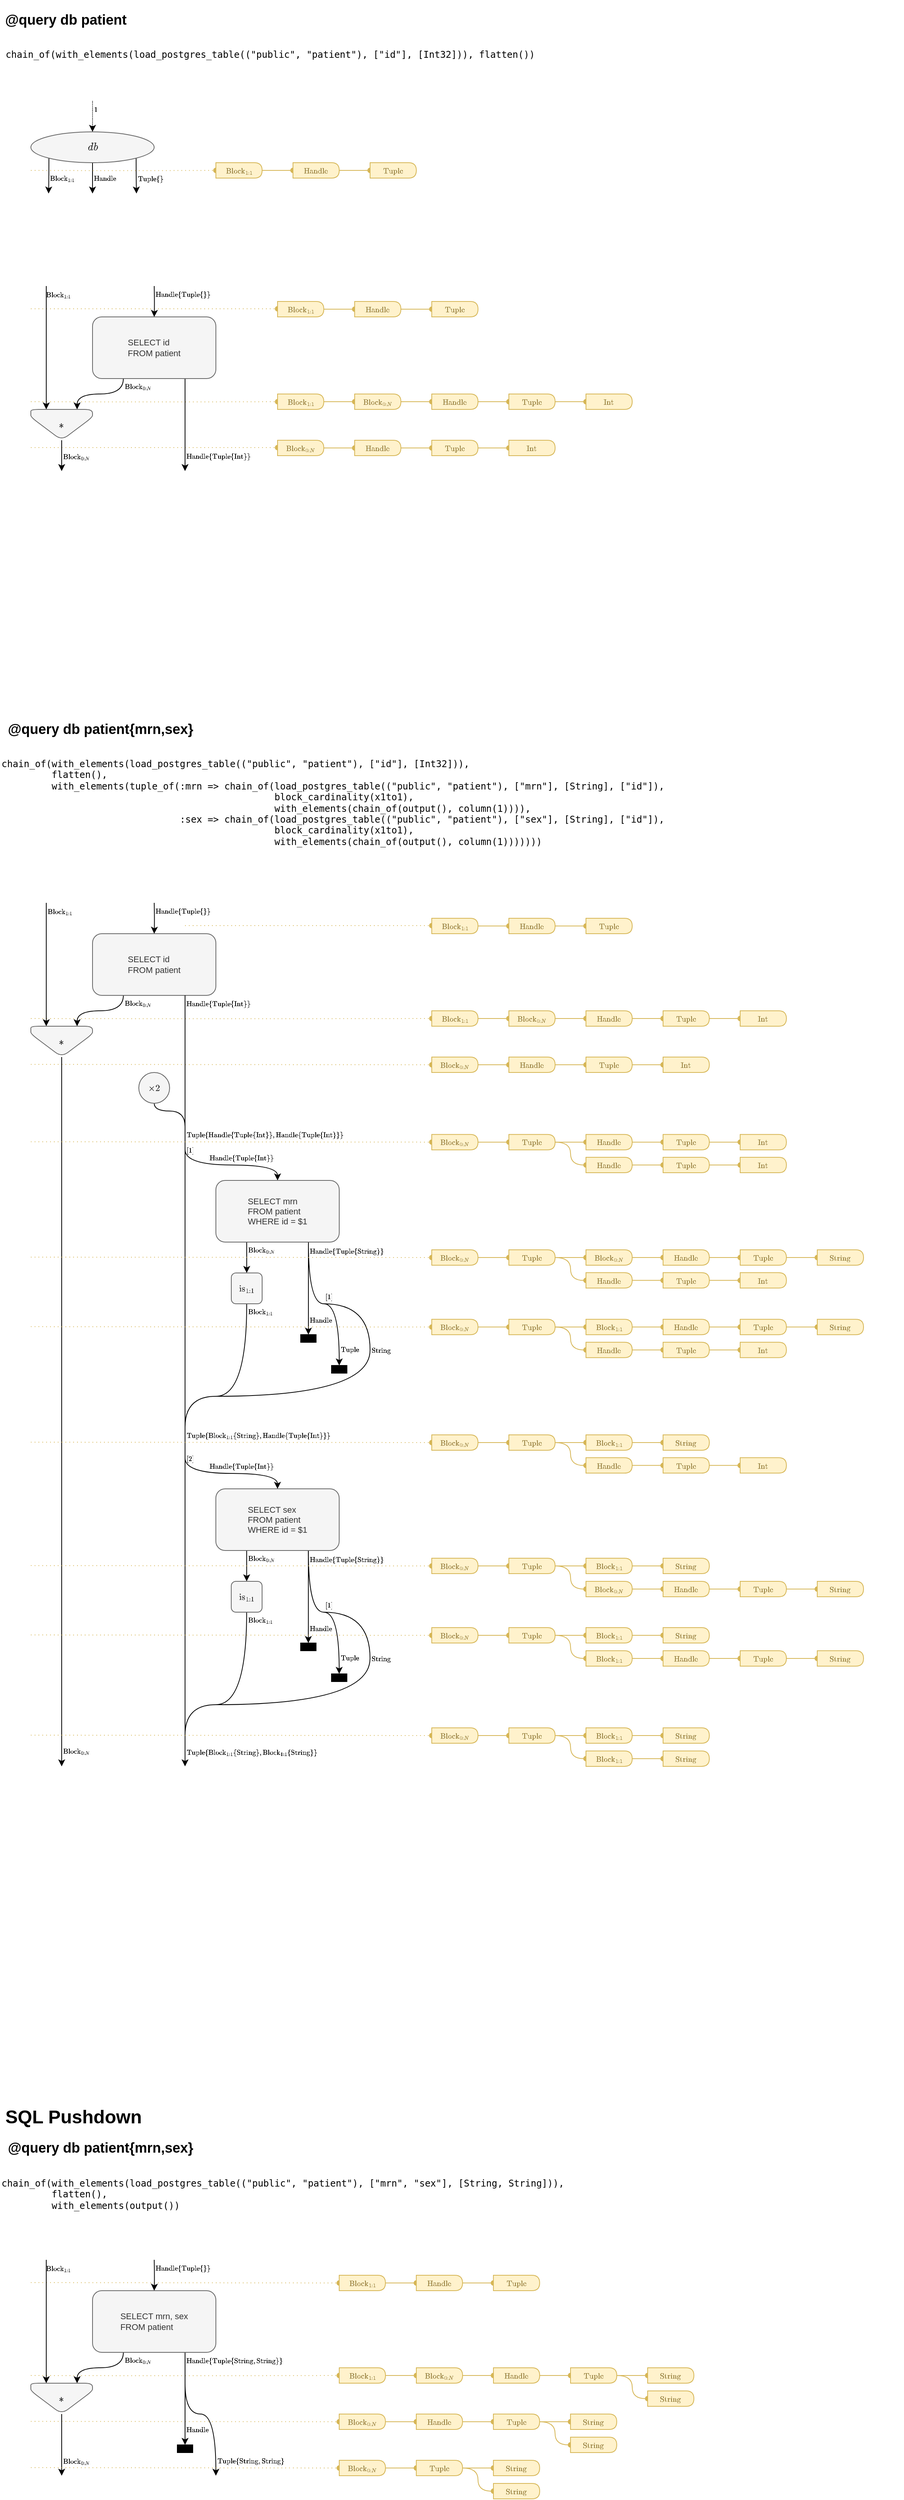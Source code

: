 <mxfile version="13.6.5" type="github">
  <diagram id="DbIU6sG4jfHMPM34fUNc" name="Page-1">
    <mxGraphModel dx="559" dy="310" grid="1" gridSize="10" guides="1" tooltips="1" connect="1" arrows="1" fold="1" page="1" pageScale="1" pageWidth="1600" pageHeight="900" math="1" shadow="0">
      <root>
        <mxCell id="0" />
        <mxCell id="1" parent="0" />
        <mxCell id="3gbT1Jeg4ynfycJL_eTZ-179" style="edgeStyle=orthogonalEdgeStyle;curved=1;rounded=0;orthogonalLoop=1;jettySize=auto;html=1;exitX=1;exitY=0.5;exitDx=0;exitDy=0;entryX=0;entryY=0.5;entryDx=0;entryDy=0;endArrow=oval;endFill=1;fillColor=#fff2cc;strokeColor=#d6b656;" parent="1" source="3gbT1Jeg4ynfycJL_eTZ-178" target="3gbT1Jeg4ynfycJL_eTZ-166" edge="1">
          <mxGeometry relative="1" as="geometry" />
        </mxCell>
        <mxCell id="3gbT1Jeg4ynfycJL_eTZ-153" style="edgeStyle=orthogonalEdgeStyle;curved=1;rounded=0;orthogonalLoop=1;jettySize=auto;html=1;entryX=0;entryY=0.5;entryDx=0;entryDy=0;endArrow=oval;endFill=1;fillColor=#fff2cc;strokeColor=#d6b656;" parent="1" source="3gbT1Jeg4ynfycJL_eTZ-152" target="3gbT1Jeg4ynfycJL_eTZ-147" edge="1">
          <mxGeometry relative="1" as="geometry" />
        </mxCell>
        <mxCell id="3gbT1Jeg4ynfycJL_eTZ-42" style="edgeStyle=orthogonalEdgeStyle;curved=1;rounded=0;orthogonalLoop=1;jettySize=auto;html=1;endArrow=oval;endFill=1;fillColor=#fff2cc;strokeColor=#d6b656;dashed=1;dashPattern=1 4;entryX=0;entryY=0.5;entryDx=0;entryDy=0;" parent="1" edge="1">
          <mxGeometry relative="1" as="geometry">
            <mxPoint x="400" y="429.5" as="targetPoint" />
            <mxPoint x="80" y="429.5" as="sourcePoint" />
          </mxGeometry>
        </mxCell>
        <mxCell id="3gbT1Jeg4ynfycJL_eTZ-35" style="edgeStyle=orthogonalEdgeStyle;curved=1;rounded=0;orthogonalLoop=1;jettySize=auto;html=1;endArrow=oval;endFill=1;fillColor=#fff2cc;strokeColor=#d6b656;dashed=1;dashPattern=1 4;entryX=0;entryY=0.5;entryDx=0;entryDy=0;" parent="1" edge="1">
          <mxGeometry relative="1" as="geometry">
            <mxPoint x="400" y="609.5" as="targetPoint" />
            <mxPoint x="80" y="609.5" as="sourcePoint" />
          </mxGeometry>
        </mxCell>
        <mxCell id="3gbT1Jeg4ynfycJL_eTZ-27" style="edgeStyle=orthogonalEdgeStyle;curved=1;rounded=0;orthogonalLoop=1;jettySize=auto;html=1;endArrow=oval;endFill=1;fillColor=#fff2cc;strokeColor=#d6b656;dashed=1;dashPattern=1 4;entryX=0;entryY=0.5;entryDx=0;entryDy=0;" parent="1" target="3gbT1Jeg4ynfycJL_eTZ-23" edge="1">
          <mxGeometry relative="1" as="geometry">
            <mxPoint x="400" y="520" as="targetPoint" />
            <mxPoint x="80" y="550" as="sourcePoint" />
          </mxGeometry>
        </mxCell>
        <mxCell id="3gbT1Jeg4ynfycJL_eTZ-24" style="edgeStyle=orthogonalEdgeStyle;curved=1;rounded=0;orthogonalLoop=1;jettySize=auto;html=1;entryX=0;entryY=0.5;entryDx=0;entryDy=0;endArrow=oval;endFill=1;fillColor=#fff2cc;strokeColor=#d6b656;" parent="1" source="3gbT1Jeg4ynfycJL_eTZ-23" target="3gbT1Jeg4ynfycJL_eTZ-22" edge="1">
          <mxGeometry relative="1" as="geometry" />
        </mxCell>
        <mxCell id="Wa8XKqlrd6dh5H8_Gc7L-1" value="&lt;h2&gt;@query db patient&lt;/h2&gt;" style="text;html=1;align=center;verticalAlign=middle;resizable=0;points=[];autosize=1;" parent="1" vertex="1">
          <mxGeometry x="40" y="30" width="170" height="50" as="geometry" />
        </mxCell>
        <mxCell id="Wa8XKqlrd6dh5H8_Gc7L-3" value="&lt;pre&gt;chain_of(with_elements(load_postgres_table((&quot;public&quot;, &quot;patient&quot;), [&quot;id&quot;], [Int32])), flatten())&lt;/pre&gt;" style="text;html=1;align=center;verticalAlign=middle;resizable=0;points=[];autosize=1;" parent="1" vertex="1">
          <mxGeometry x="40" y="80" width="700" height="40" as="geometry" />
        </mxCell>
        <mxCell id="Wa8XKqlrd6dh5H8_Gc7L-5" style="edgeStyle=orthogonalEdgeStyle;rounded=0;orthogonalLoop=1;jettySize=auto;html=1;entryX=0.5;entryY=0;entryDx=0;entryDy=0;curved=1;dashed=1;dashPattern=1 1;" parent="1" target="Wa8XKqlrd6dh5H8_Gc7L-4" edge="1">
          <mxGeometry relative="1" as="geometry">
            <mxPoint x="120" y="160" as="targetPoint" />
            <mxPoint x="160" y="160" as="sourcePoint" />
            <Array as="points">
              <mxPoint x="160" y="170" />
              <mxPoint x="160" y="170" />
            </Array>
          </mxGeometry>
        </mxCell>
        <mxCell id="Wa8XKqlrd6dh5H8_Gc7L-10" value="$$\scriptsize 1$$" style="edgeLabel;html=1;align=left;verticalAlign=middle;resizable=0;points=[];labelBackgroundColor=none;" parent="Wa8XKqlrd6dh5H8_Gc7L-5" vertex="1" connectable="0">
          <mxGeometry x="-0.24" y="-1" relative="1" as="geometry">
            <mxPoint x="1" y="-5.2" as="offset" />
          </mxGeometry>
        </mxCell>
        <mxCell id="Wa8XKqlrd6dh5H8_Gc7L-6" style="edgeStyle=orthogonalEdgeStyle;curved=1;rounded=0;orthogonalLoop=1;jettySize=auto;html=1;exitX=1;exitY=1;exitDx=0;exitDy=0;" parent="1" source="Wa8XKqlrd6dh5H8_Gc7L-4" edge="1">
          <mxGeometry relative="1" as="geometry">
            <mxPoint x="217" y="280" as="targetPoint" />
            <Array as="points">
              <mxPoint x="217" y="260" />
              <mxPoint x="217" y="260" />
            </Array>
          </mxGeometry>
        </mxCell>
        <mxCell id="Wa8XKqlrd6dh5H8_Gc7L-9" value="$$\scriptsize\mathrm{Tuple\{\}}$$" style="edgeLabel;html=1;align=left;verticalAlign=middle;resizable=0;points=[];labelBackgroundColor=none;" parent="Wa8XKqlrd6dh5H8_Gc7L-6" vertex="1" connectable="0">
          <mxGeometry x="0.309" relative="1" as="geometry">
            <mxPoint y="-4.14" as="offset" />
          </mxGeometry>
        </mxCell>
        <mxCell id="Wa8XKqlrd6dh5H8_Gc7L-7" style="edgeStyle=orthogonalEdgeStyle;curved=1;rounded=0;orthogonalLoop=1;jettySize=auto;html=1;exitX=0;exitY=1;exitDx=0;exitDy=0;" parent="1" source="Wa8XKqlrd6dh5H8_Gc7L-4" edge="1">
          <mxGeometry relative="1" as="geometry">
            <mxPoint x="103" y="280" as="targetPoint" />
          </mxGeometry>
        </mxCell>
        <mxCell id="3gbT1Jeg4ynfycJL_eTZ-13" value="$$\scriptsize\mathrm{Block}_{1:1}$$" style="edgeLabel;html=1;align=left;verticalAlign=middle;resizable=0;points=[];labelBackgroundColor=none;" parent="Wa8XKqlrd6dh5H8_Gc7L-7" vertex="1" connectable="0">
          <mxGeometry x="0.336" relative="1" as="geometry">
            <mxPoint y="-4.52" as="offset" />
          </mxGeometry>
        </mxCell>
        <mxCell id="3gbT1Jeg4ynfycJL_eTZ-11" style="edgeStyle=orthogonalEdgeStyle;curved=1;rounded=0;orthogonalLoop=1;jettySize=auto;html=1;endArrow=classic;endFill=1;" parent="1" source="Wa8XKqlrd6dh5H8_Gc7L-4" edge="1">
          <mxGeometry relative="1" as="geometry">
            <mxPoint x="160" y="280" as="targetPoint" />
          </mxGeometry>
        </mxCell>
        <mxCell id="3gbT1Jeg4ynfycJL_eTZ-12" value="$$\scriptsize\mathrm{Handle}$$" style="edgeLabel;html=1;align=left;verticalAlign=middle;resizable=0;points=[];labelBackgroundColor=none;" parent="3gbT1Jeg4ynfycJL_eTZ-11" vertex="1" connectable="0">
          <mxGeometry x="0.15" y="-1" relative="1" as="geometry">
            <mxPoint x="1" y="-2.8" as="offset" />
          </mxGeometry>
        </mxCell>
        <mxCell id="Wa8XKqlrd6dh5H8_Gc7L-4" value="$$\mathit{db}$$" style="ellipse;whiteSpace=wrap;html=1;fillColor=#f5f5f5;strokeColor=#666666;fontColor=#333333;" parent="1" vertex="1">
          <mxGeometry x="80" y="200" width="160" height="40" as="geometry" />
        </mxCell>
        <mxCell id="Wa8XKqlrd6dh5H8_Gc7L-18" style="edgeStyle=orthogonalEdgeStyle;curved=1;rounded=0;orthogonalLoop=1;jettySize=auto;html=1;entryX=0;entryY=0.5;entryDx=0;entryDy=0;endArrow=oval;endFill=1;fillColor=#fff2cc;strokeColor=#d6b656;" parent="1" source="Wa8XKqlrd6dh5H8_Gc7L-13" target="Wa8XKqlrd6dh5H8_Gc7L-14" edge="1">
          <mxGeometry relative="1" as="geometry" />
        </mxCell>
        <mxCell id="Wa8XKqlrd6dh5H8_Gc7L-19" style="edgeStyle=orthogonalEdgeStyle;curved=1;rounded=0;orthogonalLoop=1;jettySize=auto;html=1;entryX=0;entryY=0.5;entryDx=0;entryDy=0;endArrow=oval;endFill=1;fillColor=#fff2cc;strokeColor=#d6b656;" parent="1" source="Wa8XKqlrd6dh5H8_Gc7L-14" target="Wa8XKqlrd6dh5H8_Gc7L-15" edge="1">
          <mxGeometry relative="1" as="geometry" />
        </mxCell>
        <mxCell id="Wa8XKqlrd6dh5H8_Gc7L-14" value="&lt;font color=&quot;#947D3C&quot;&gt;$$\scriptsize\mathrm{Handle}$$&lt;/font&gt;" style="shape=delay;whiteSpace=wrap;html=1;labelBackgroundColor=none;align=center;verticalAlign=middle;strokeColor=#d6b656;fillColor=#fff2cc;" parent="1" vertex="1">
          <mxGeometry x="420" y="240" width="60" height="20" as="geometry" />
        </mxCell>
        <mxCell id="Wa8XKqlrd6dh5H8_Gc7L-20" style="edgeStyle=orthogonalEdgeStyle;curved=1;rounded=0;orthogonalLoop=1;jettySize=auto;html=1;endArrow=oval;endFill=1;fillColor=#fff2cc;strokeColor=#d6b656;entryX=0;entryY=0.5;entryDx=0;entryDy=0;dashed=1;dashPattern=1 4;" parent="1" target="Wa8XKqlrd6dh5H8_Gc7L-13" edge="1">
          <mxGeometry relative="1" as="geometry">
            <mxPoint x="260" y="250" as="targetPoint" />
            <mxPoint x="80" y="250" as="sourcePoint" />
          </mxGeometry>
        </mxCell>
        <mxCell id="Wa8XKqlrd6dh5H8_Gc7L-15" value="&lt;font color=&quot;#947D3C&quot;&gt;$$\scriptsize\mathrm{Tuple}$$&lt;/font&gt;" style="shape=delay;whiteSpace=wrap;html=1;labelBackgroundColor=none;align=center;verticalAlign=middle;strokeColor=#d6b656;fillColor=#fff2cc;" parent="1" vertex="1">
          <mxGeometry x="520" y="240" width="60" height="20" as="geometry" />
        </mxCell>
        <mxCell id="Wa8XKqlrd6dh5H8_Gc7L-13" value="&lt;font color=&quot;#947D3C&quot;&gt;$$\scriptsize \mathrm{Block}_{1:1}$$&lt;/font&gt;" style="shape=delay;whiteSpace=wrap;html=1;labelBackgroundColor=none;align=center;verticalAlign=middle;strokeColor=#d6b656;fillColor=#fff2cc;" parent="1" vertex="1">
          <mxGeometry x="320" y="240" width="60" height="20" as="geometry" />
        </mxCell>
        <mxCell id="3gbT1Jeg4ynfycJL_eTZ-7" style="edgeStyle=orthogonalEdgeStyle;curved=1;rounded=0;orthogonalLoop=1;jettySize=auto;html=1;exitX=0.25;exitY=1;exitDx=0;exitDy=0;entryX=0.75;entryY=0;entryDx=0;entryDy=0;endArrow=classic;endFill=1;" parent="1" source="3gbT1Jeg4ynfycJL_eTZ-1" target="3gbT1Jeg4ynfycJL_eTZ-6" edge="1">
          <mxGeometry relative="1" as="geometry" />
        </mxCell>
        <mxCell id="3gbT1Jeg4ynfycJL_eTZ-14" value="$$\scriptsize\mathrm{Block}_{0:N}$$" style="edgeLabel;html=1;align=left;verticalAlign=middle;resizable=0;points=[];labelBackgroundColor=none;" parent="3gbT1Jeg4ynfycJL_eTZ-7" vertex="1" connectable="0">
          <mxGeometry x="-0.316" y="-2" relative="1" as="geometry">
            <mxPoint x="14.23" y="-8.03" as="offset" />
          </mxGeometry>
        </mxCell>
        <mxCell id="3gbT1Jeg4ynfycJL_eTZ-8" style="edgeStyle=orthogonalEdgeStyle;curved=1;rounded=0;orthogonalLoop=1;jettySize=auto;html=1;exitX=0.75;exitY=1;exitDx=0;exitDy=0;endArrow=classic;endFill=1;" parent="1" source="3gbT1Jeg4ynfycJL_eTZ-1" edge="1">
          <mxGeometry relative="1" as="geometry">
            <mxPoint x="280" y="640" as="targetPoint" />
          </mxGeometry>
        </mxCell>
        <mxCell id="3gbT1Jeg4ynfycJL_eTZ-16" value="$$\scriptsize\mathrm{Handle}\{\mathrm{Tuple}\{\mathrm{Int}\}\}$$" style="edgeLabel;html=1;align=left;verticalAlign=middle;resizable=0;points=[];labelBackgroundColor=none;" parent="3gbT1Jeg4ynfycJL_eTZ-8" vertex="1" connectable="0">
          <mxGeometry x="-0.192" relative="1" as="geometry">
            <mxPoint y="51.72" as="offset" />
          </mxGeometry>
        </mxCell>
        <mxCell id="3gbT1Jeg4ynfycJL_eTZ-1" value="&lt;div style=&quot;font-size: 11px&quot; align=&quot;left&quot;&gt;&lt;p&gt;&lt;font style=&quot;font-size: 11px&quot;&gt;SELECT id&lt;br&gt;FROM patient&lt;/font&gt;&lt;/p&gt;&lt;/div&gt;" style="rounded=1;whiteSpace=wrap;html=1;labelBackgroundColor=none;strokeColor=#666666;fillColor=#f5f5f5;align=center;fontColor=#333333;" parent="1" vertex="1">
          <mxGeometry x="160" y="440" width="160" height="80" as="geometry" />
        </mxCell>
        <mxCell id="3gbT1Jeg4ynfycJL_eTZ-2" style="edgeStyle=orthogonalEdgeStyle;curved=1;rounded=0;orthogonalLoop=1;jettySize=auto;html=1;entryX=0.5;entryY=0;entryDx=0;entryDy=0;" parent="1" target="3gbT1Jeg4ynfycJL_eTZ-1" edge="1">
          <mxGeometry relative="1" as="geometry">
            <mxPoint x="230" y="430" as="targetPoint" />
            <mxPoint x="240" y="400" as="sourcePoint" />
            <Array as="points" />
          </mxGeometry>
        </mxCell>
        <mxCell id="3gbT1Jeg4ynfycJL_eTZ-3" value="$$\scriptsize\mathrm{Handle}\{\mathrm{Tuple\{\}}\}$$" style="edgeLabel;html=1;align=left;verticalAlign=middle;resizable=0;points=[];labelBackgroundColor=none;" parent="3gbT1Jeg4ynfycJL_eTZ-2" vertex="1" connectable="0">
          <mxGeometry x="0.309" relative="1" as="geometry">
            <mxPoint y="-16.33" as="offset" />
          </mxGeometry>
        </mxCell>
        <mxCell id="3gbT1Jeg4ynfycJL_eTZ-4" style="edgeStyle=orthogonalEdgeStyle;curved=1;rounded=0;orthogonalLoop=1;jettySize=auto;html=1;entryX=0.25;entryY=0;entryDx=0;entryDy=0;" parent="1" target="3gbT1Jeg4ynfycJL_eTZ-6" edge="1">
          <mxGeometry relative="1" as="geometry">
            <mxPoint x="120" y="560" as="targetPoint" />
            <mxPoint x="100" y="400" as="sourcePoint" />
            <Array as="points">
              <mxPoint x="100" y="490" />
              <mxPoint x="100" y="490" />
            </Array>
          </mxGeometry>
        </mxCell>
        <mxCell id="3gbT1Jeg4ynfycJL_eTZ-5" value="$$\scriptsize\mathrm{Block}_{1:1}$$" style="edgeLabel;html=1;align=left;verticalAlign=middle;resizable=0;points=[];labelBackgroundColor=none;" parent="3gbT1Jeg4ynfycJL_eTZ-4" vertex="1" connectable="0">
          <mxGeometry x="0.13" y="-6" relative="1" as="geometry">
            <mxPoint x="4.37" y="-80" as="offset" />
          </mxGeometry>
        </mxCell>
        <mxCell id="3gbT1Jeg4ynfycJL_eTZ-9" style="edgeStyle=orthogonalEdgeStyle;curved=1;rounded=0;orthogonalLoop=1;jettySize=auto;html=1;exitX=0.5;exitY=1;exitDx=0;exitDy=0;endArrow=classic;endFill=1;" parent="1" source="3gbT1Jeg4ynfycJL_eTZ-6" edge="1">
          <mxGeometry relative="1" as="geometry">
            <mxPoint x="120" y="640" as="targetPoint" />
          </mxGeometry>
        </mxCell>
        <mxCell id="3gbT1Jeg4ynfycJL_eTZ-17" value="$$\scriptsize\mathrm{Block}_{0:N}$$" style="edgeLabel;html=1;align=left;verticalAlign=middle;resizable=0;points=[];labelBackgroundColor=none;" parent="3gbT1Jeg4ynfycJL_eTZ-9" vertex="1" connectable="0">
          <mxGeometry x="-0.32" relative="1" as="geometry">
            <mxPoint y="6.4" as="offset" />
          </mxGeometry>
        </mxCell>
        <mxCell id="3gbT1Jeg4ynfycJL_eTZ-6" value="$$*$$" style="shape=offPageConnector;whiteSpace=wrap;html=1;rounded=1;labelBackgroundColor=none;fillColor=#f5f5f5;align=center;size=0.75;strokeColor=#666666;fontColor=#333333;" parent="1" vertex="1">
          <mxGeometry x="80" y="560" width="80" height="40" as="geometry" />
        </mxCell>
        <mxCell id="3gbT1Jeg4ynfycJL_eTZ-18" style="edgeStyle=orthogonalEdgeStyle;curved=1;rounded=0;orthogonalLoop=1;jettySize=auto;html=1;entryX=0;entryY=0.5;entryDx=0;entryDy=0;endArrow=oval;endFill=1;fillColor=#fff2cc;strokeColor=#d6b656;" parent="1" source="3gbT1Jeg4ynfycJL_eTZ-22" target="3gbT1Jeg4ynfycJL_eTZ-20" edge="1">
          <mxGeometry relative="1" as="geometry" />
        </mxCell>
        <mxCell id="3gbT1Jeg4ynfycJL_eTZ-19" style="edgeStyle=orthogonalEdgeStyle;curved=1;rounded=0;orthogonalLoop=1;jettySize=auto;html=1;entryX=0;entryY=0.5;entryDx=0;entryDy=0;endArrow=oval;endFill=1;fillColor=#fff2cc;strokeColor=#d6b656;" parent="1" source="3gbT1Jeg4ynfycJL_eTZ-20" target="3gbT1Jeg4ynfycJL_eTZ-21" edge="1">
          <mxGeometry relative="1" as="geometry" />
        </mxCell>
        <mxCell id="3gbT1Jeg4ynfycJL_eTZ-20" value="&lt;font color=&quot;#947D3C&quot;&gt;$$\scriptsize\mathrm{Handle}$$&lt;/font&gt;" style="shape=delay;whiteSpace=wrap;html=1;labelBackgroundColor=none;align=center;verticalAlign=middle;strokeColor=#d6b656;fillColor=#fff2cc;" parent="1" vertex="1">
          <mxGeometry x="600" y="540" width="60" height="20" as="geometry" />
        </mxCell>
        <mxCell id="3gbT1Jeg4ynfycJL_eTZ-26" style="edgeStyle=orthogonalEdgeStyle;curved=1;rounded=0;orthogonalLoop=1;jettySize=auto;html=1;entryX=0;entryY=0.5;entryDx=0;entryDy=0;endArrow=oval;endFill=1;fillColor=#fff2cc;strokeColor=#d6b656;" parent="1" source="3gbT1Jeg4ynfycJL_eTZ-21" target="3gbT1Jeg4ynfycJL_eTZ-25" edge="1">
          <mxGeometry relative="1" as="geometry" />
        </mxCell>
        <mxCell id="3gbT1Jeg4ynfycJL_eTZ-21" value="&lt;font color=&quot;#947D3C&quot;&gt;$$\scriptsize\mathrm{Tuple}$$&lt;/font&gt;" style="shape=delay;whiteSpace=wrap;html=1;labelBackgroundColor=none;align=center;verticalAlign=middle;strokeColor=#d6b656;fillColor=#fff2cc;" parent="1" vertex="1">
          <mxGeometry x="700" y="540" width="60" height="20" as="geometry" />
        </mxCell>
        <mxCell id="3gbT1Jeg4ynfycJL_eTZ-22" value="&lt;font color=&quot;#947D3C&quot;&gt;$$\scriptsize \mathrm{Block}_{0:N}$$&lt;/font&gt;" style="shape=delay;whiteSpace=wrap;html=1;labelBackgroundColor=none;align=center;verticalAlign=middle;strokeColor=#d6b656;fillColor=#fff2cc;" parent="1" vertex="1">
          <mxGeometry x="500" y="540" width="60" height="20" as="geometry" />
        </mxCell>
        <mxCell id="3gbT1Jeg4ynfycJL_eTZ-23" value="&lt;font color=&quot;#947D3C&quot;&gt;$$\scriptsize \mathrm{Block}_{1:1}$$&lt;/font&gt;" style="shape=delay;whiteSpace=wrap;html=1;labelBackgroundColor=none;align=center;verticalAlign=middle;strokeColor=#d6b656;fillColor=#fff2cc;" parent="1" vertex="1">
          <mxGeometry x="400" y="540" width="60" height="20" as="geometry" />
        </mxCell>
        <mxCell id="3gbT1Jeg4ynfycJL_eTZ-25" value="&lt;font color=&quot;#947D3C&quot;&gt;$$\scriptsize\mathrm{Int}$$&lt;/font&gt;" style="shape=delay;whiteSpace=wrap;html=1;labelBackgroundColor=none;align=center;verticalAlign=middle;strokeColor=#d6b656;fillColor=#fff2cc;" parent="1" vertex="1">
          <mxGeometry x="800" y="540" width="60" height="20" as="geometry" />
        </mxCell>
        <mxCell id="3gbT1Jeg4ynfycJL_eTZ-28" style="edgeStyle=orthogonalEdgeStyle;curved=1;rounded=0;orthogonalLoop=1;jettySize=auto;html=1;entryX=0;entryY=0.5;entryDx=0;entryDy=0;endArrow=oval;endFill=1;fillColor=#fff2cc;strokeColor=#d6b656;" parent="1" source="3gbT1Jeg4ynfycJL_eTZ-33" target="3gbT1Jeg4ynfycJL_eTZ-30" edge="1">
          <mxGeometry relative="1" as="geometry" />
        </mxCell>
        <mxCell id="3gbT1Jeg4ynfycJL_eTZ-29" style="edgeStyle=orthogonalEdgeStyle;curved=1;rounded=0;orthogonalLoop=1;jettySize=auto;html=1;entryX=0;entryY=0.5;entryDx=0;entryDy=0;endArrow=oval;endFill=1;fillColor=#fff2cc;strokeColor=#d6b656;" parent="1" source="3gbT1Jeg4ynfycJL_eTZ-30" target="3gbT1Jeg4ynfycJL_eTZ-32" edge="1">
          <mxGeometry relative="1" as="geometry" />
        </mxCell>
        <mxCell id="3gbT1Jeg4ynfycJL_eTZ-30" value="&lt;font color=&quot;#947D3C&quot;&gt;$$\scriptsize\mathrm{Handle}$$&lt;/font&gt;" style="shape=delay;whiteSpace=wrap;html=1;labelBackgroundColor=none;align=center;verticalAlign=middle;strokeColor=#d6b656;fillColor=#fff2cc;" parent="1" vertex="1">
          <mxGeometry x="500" y="600" width="60" height="20" as="geometry" />
        </mxCell>
        <mxCell id="3gbT1Jeg4ynfycJL_eTZ-31" style="edgeStyle=orthogonalEdgeStyle;curved=1;rounded=0;orthogonalLoop=1;jettySize=auto;html=1;entryX=0;entryY=0.5;entryDx=0;entryDy=0;endArrow=oval;endFill=1;fillColor=#fff2cc;strokeColor=#d6b656;" parent="1" source="3gbT1Jeg4ynfycJL_eTZ-32" target="3gbT1Jeg4ynfycJL_eTZ-34" edge="1">
          <mxGeometry relative="1" as="geometry" />
        </mxCell>
        <mxCell id="3gbT1Jeg4ynfycJL_eTZ-32" value="&lt;font color=&quot;#947D3C&quot;&gt;$$\scriptsize\mathrm{Tuple}$$&lt;/font&gt;" style="shape=delay;whiteSpace=wrap;html=1;labelBackgroundColor=none;align=center;verticalAlign=middle;strokeColor=#d6b656;fillColor=#fff2cc;" parent="1" vertex="1">
          <mxGeometry x="600" y="600" width="60" height="20" as="geometry" />
        </mxCell>
        <mxCell id="3gbT1Jeg4ynfycJL_eTZ-33" value="&lt;font color=&quot;#947D3C&quot;&gt;$$\scriptsize \mathrm{Block}_{0:N}$$&lt;/font&gt;" style="shape=delay;whiteSpace=wrap;html=1;labelBackgroundColor=none;align=center;verticalAlign=middle;strokeColor=#d6b656;fillColor=#fff2cc;" parent="1" vertex="1">
          <mxGeometry x="400" y="600" width="60" height="20" as="geometry" />
        </mxCell>
        <mxCell id="3gbT1Jeg4ynfycJL_eTZ-34" value="&lt;font color=&quot;#947D3C&quot;&gt;$$\scriptsize\mathrm{Int}$$&lt;/font&gt;" style="shape=delay;whiteSpace=wrap;html=1;labelBackgroundColor=none;align=center;verticalAlign=middle;strokeColor=#d6b656;fillColor=#fff2cc;" parent="1" vertex="1">
          <mxGeometry x="700" y="600" width="60" height="20" as="geometry" />
        </mxCell>
        <mxCell id="3gbT1Jeg4ynfycJL_eTZ-37" style="edgeStyle=orthogonalEdgeStyle;curved=1;rounded=0;orthogonalLoop=1;jettySize=auto;html=1;entryX=0;entryY=0.5;entryDx=0;entryDy=0;endArrow=oval;endFill=1;fillColor=#fff2cc;strokeColor=#d6b656;" parent="1" source="3gbT1Jeg4ynfycJL_eTZ-41" target="3gbT1Jeg4ynfycJL_eTZ-39" edge="1">
          <mxGeometry relative="1" as="geometry" />
        </mxCell>
        <mxCell id="3gbT1Jeg4ynfycJL_eTZ-38" style="edgeStyle=orthogonalEdgeStyle;curved=1;rounded=0;orthogonalLoop=1;jettySize=auto;html=1;entryX=0;entryY=0.5;entryDx=0;entryDy=0;endArrow=oval;endFill=1;fillColor=#fff2cc;strokeColor=#d6b656;" parent="1" source="3gbT1Jeg4ynfycJL_eTZ-39" target="3gbT1Jeg4ynfycJL_eTZ-40" edge="1">
          <mxGeometry relative="1" as="geometry" />
        </mxCell>
        <mxCell id="3gbT1Jeg4ynfycJL_eTZ-39" value="&lt;font color=&quot;#947D3C&quot;&gt;$$\scriptsize\mathrm{Handle}$$&lt;/font&gt;" style="shape=delay;whiteSpace=wrap;html=1;labelBackgroundColor=none;align=center;verticalAlign=middle;strokeColor=#d6b656;fillColor=#fff2cc;" parent="1" vertex="1">
          <mxGeometry x="500" y="420" width="60" height="20" as="geometry" />
        </mxCell>
        <mxCell id="3gbT1Jeg4ynfycJL_eTZ-40" value="&lt;font color=&quot;#947D3C&quot;&gt;$$\scriptsize\mathrm{Tuple}$$&lt;/font&gt;" style="shape=delay;whiteSpace=wrap;html=1;labelBackgroundColor=none;align=center;verticalAlign=middle;strokeColor=#d6b656;fillColor=#fff2cc;" parent="1" vertex="1">
          <mxGeometry x="600" y="420" width="60" height="20" as="geometry" />
        </mxCell>
        <mxCell id="3gbT1Jeg4ynfycJL_eTZ-41" value="&lt;font color=&quot;#947D3C&quot;&gt;$$\scriptsize \mathrm{Block}_{1:1}$$&lt;/font&gt;" style="shape=delay;whiteSpace=wrap;html=1;labelBackgroundColor=none;align=center;verticalAlign=middle;strokeColor=#d6b656;fillColor=#fff2cc;" parent="1" vertex="1">
          <mxGeometry x="400" y="420" width="60" height="20" as="geometry" />
        </mxCell>
        <mxCell id="3gbT1Jeg4ynfycJL_eTZ-43" value="&lt;h2&gt;@query db patient{mrn,sex}&lt;/h2&gt;" style="text;html=1;align=center;verticalAlign=middle;resizable=0;points=[];autosize=1;" parent="1" vertex="1">
          <mxGeometry x="40" y="950" width="260" height="50" as="geometry" />
        </mxCell>
        <mxCell id="3gbT1Jeg4ynfycJL_eTZ-44" value="&lt;p style=&quot;line-height: 100%&quot;&gt;&lt;/p&gt;&lt;pre&gt;chain_of(with_elements(load_postgres_table((&quot;public&quot;, &quot;patient&quot;), [&quot;id&quot;], [Int32])),&lt;br&gt;&amp;nbsp;&amp;nbsp;&amp;nbsp;&amp;nbsp;&amp;nbsp;&amp;nbsp;&amp;nbsp;&amp;nbsp; flatten(),&lt;br&gt;&amp;nbsp;&amp;nbsp;&amp;nbsp;&amp;nbsp;&amp;nbsp;&amp;nbsp;&amp;nbsp;&amp;nbsp; with_elements(tuple_of(:mrn =&amp;gt; chain_of(load_postgres_table((&quot;public&quot;, &quot;patient&quot;), [&quot;mrn&quot;], [String], [&quot;id&quot;]),&lt;br&gt;&amp;nbsp;&amp;nbsp;&amp;nbsp;&amp;nbsp;&amp;nbsp;&amp;nbsp;&amp;nbsp;&amp;nbsp;&amp;nbsp;&amp;nbsp;&amp;nbsp;&amp;nbsp;&amp;nbsp;&amp;nbsp;&amp;nbsp;&amp;nbsp;&amp;nbsp;&amp;nbsp;&amp;nbsp;&amp;nbsp;&amp;nbsp;&amp;nbsp;&amp;nbsp;&amp;nbsp;&amp;nbsp;&amp;nbsp;&amp;nbsp;&amp;nbsp;&amp;nbsp;&amp;nbsp;&amp;nbsp;&amp;nbsp;&amp;nbsp;&amp;nbsp;&amp;nbsp;&amp;nbsp;&amp;nbsp;&amp;nbsp;&amp;nbsp;&amp;nbsp;&amp;nbsp;&amp;nbsp;&amp;nbsp;&amp;nbsp;&amp;nbsp;&amp;nbsp;&amp;nbsp;&amp;nbsp; block_cardinality(x1to1),&lt;br&gt;&amp;nbsp;&amp;nbsp;&amp;nbsp;&amp;nbsp;&amp;nbsp;&amp;nbsp;&amp;nbsp;&amp;nbsp;&amp;nbsp;&amp;nbsp;&amp;nbsp;&amp;nbsp;&amp;nbsp;&amp;nbsp;&amp;nbsp;&amp;nbsp;&amp;nbsp;&amp;nbsp;&amp;nbsp;&amp;nbsp;&amp;nbsp;&amp;nbsp;&amp;nbsp;&amp;nbsp;&amp;nbsp;&amp;nbsp;&amp;nbsp;&amp;nbsp;&amp;nbsp;&amp;nbsp;&amp;nbsp;&amp;nbsp;&amp;nbsp;&amp;nbsp;&amp;nbsp;&amp;nbsp;&amp;nbsp;&amp;nbsp;&amp;nbsp;&amp;nbsp;&amp;nbsp;&amp;nbsp;&amp;nbsp;&amp;nbsp;&amp;nbsp;&amp;nbsp;&amp;nbsp;&amp;nbsp; with_elements(chain_of(output(), column(1)))),&lt;br&gt;&amp;nbsp;&amp;nbsp;&amp;nbsp;&amp;nbsp;&amp;nbsp;&amp;nbsp;&amp;nbsp;&amp;nbsp;&amp;nbsp;&amp;nbsp;&amp;nbsp;&amp;nbsp;&amp;nbsp;&amp;nbsp;&amp;nbsp;&amp;nbsp;&amp;nbsp;&amp;nbsp;&amp;nbsp;&amp;nbsp;&amp;nbsp;&amp;nbsp;&amp;nbsp;&amp;nbsp;&amp;nbsp;&amp;nbsp;&amp;nbsp;&amp;nbsp;&amp;nbsp;&amp;nbsp;&amp;nbsp; :sex =&amp;gt; chain_of(load_postgres_table((&quot;public&quot;, &quot;patient&quot;), [&quot;sex&quot;], [String], [&quot;id&quot;]),&lt;br&gt;&amp;nbsp;&amp;nbsp;&amp;nbsp;&amp;nbsp;&amp;nbsp;&amp;nbsp;&amp;nbsp;&amp;nbsp;&amp;nbsp;&amp;nbsp;&amp;nbsp;&amp;nbsp;&amp;nbsp;&amp;nbsp;&amp;nbsp;&amp;nbsp;&amp;nbsp;&amp;nbsp;&amp;nbsp;&amp;nbsp;&amp;nbsp;&amp;nbsp;&amp;nbsp;&amp;nbsp;&amp;nbsp;&amp;nbsp;&amp;nbsp;&amp;nbsp;&amp;nbsp;&amp;nbsp;&amp;nbsp;&amp;nbsp;&amp;nbsp;&amp;nbsp;&amp;nbsp;&amp;nbsp;&amp;nbsp;&amp;nbsp;&amp;nbsp;&amp;nbsp;&amp;nbsp;&amp;nbsp;&amp;nbsp;&amp;nbsp;&amp;nbsp;&amp;nbsp;&amp;nbsp;&amp;nbsp; block_cardinality(x1to1),&lt;br&gt;&amp;nbsp;&amp;nbsp;&amp;nbsp;&amp;nbsp;&amp;nbsp;&amp;nbsp;&amp;nbsp;&amp;nbsp;&amp;nbsp;&amp;nbsp;&amp;nbsp;&amp;nbsp;&amp;nbsp;&amp;nbsp;&amp;nbsp;&amp;nbsp;&amp;nbsp;&amp;nbsp;&amp;nbsp;&amp;nbsp;&amp;nbsp;&amp;nbsp;&amp;nbsp;&amp;nbsp;&amp;nbsp;&amp;nbsp;&amp;nbsp;&amp;nbsp;&amp;nbsp;&amp;nbsp;&amp;nbsp;&amp;nbsp;&amp;nbsp;&amp;nbsp;&amp;nbsp;&amp;nbsp;&amp;nbsp;&amp;nbsp;&amp;nbsp;&amp;nbsp;&amp;nbsp;&amp;nbsp;&amp;nbsp;&amp;nbsp;&amp;nbsp;&amp;nbsp;&amp;nbsp;&amp;nbsp; with_elements(chain_of(output(), column(1)))))))&lt;/pre&gt;&lt;p&gt;&lt;/p&gt;" style="text;html=1;align=left;verticalAlign=middle;resizable=0;points=[];autosize=1;" parent="1" vertex="1">
          <mxGeometry x="40" y="1000" width="870" height="140" as="geometry" />
        </mxCell>
        <mxCell id="3gbT1Jeg4ynfycJL_eTZ-60" style="edgeStyle=orthogonalEdgeStyle;curved=1;rounded=0;orthogonalLoop=1;jettySize=auto;html=1;endArrow=oval;endFill=1;fillColor=#fff2cc;strokeColor=#d6b656;dashed=1;dashPattern=1 4;entryX=0;entryY=0.5;entryDx=0;entryDy=0;" parent="1" edge="1">
          <mxGeometry relative="1" as="geometry">
            <mxPoint x="600" y="1229.5" as="targetPoint" />
            <mxPoint x="280" y="1229.5" as="sourcePoint" />
          </mxGeometry>
        </mxCell>
        <mxCell id="3gbT1Jeg4ynfycJL_eTZ-61" style="edgeStyle=orthogonalEdgeStyle;curved=1;rounded=0;orthogonalLoop=1;jettySize=auto;html=1;endArrow=oval;endFill=1;fillColor=#fff2cc;strokeColor=#d6b656;dashed=1;dashPattern=1 4;entryX=0;entryY=0.5;entryDx=0;entryDy=0;" parent="1" target="3gbT1Jeg4ynfycJL_eTZ-89" edge="1">
          <mxGeometry relative="1" as="geometry">
            <mxPoint x="400" y="1409.5" as="targetPoint" />
            <mxPoint x="80" y="1409.5" as="sourcePoint" />
          </mxGeometry>
        </mxCell>
        <mxCell id="3gbT1Jeg4ynfycJL_eTZ-62" style="edgeStyle=orthogonalEdgeStyle;curved=1;rounded=0;orthogonalLoop=1;jettySize=auto;html=1;endArrow=oval;endFill=1;fillColor=#fff2cc;strokeColor=#d6b656;dashed=1;dashPattern=1 4;entryX=0;entryY=0.5;entryDx=0;entryDy=0;" parent="1" target="3gbT1Jeg4ynfycJL_eTZ-82" edge="1">
          <mxGeometry relative="1" as="geometry">
            <mxPoint x="400" y="1320" as="targetPoint" />
            <mxPoint x="80" y="1350" as="sourcePoint" />
          </mxGeometry>
        </mxCell>
        <mxCell id="3gbT1Jeg4ynfycJL_eTZ-63" style="edgeStyle=orthogonalEdgeStyle;curved=1;rounded=0;orthogonalLoop=1;jettySize=auto;html=1;entryX=0;entryY=0.5;entryDx=0;entryDy=0;endArrow=oval;endFill=1;fillColor=#fff2cc;strokeColor=#d6b656;" parent="1" source="3gbT1Jeg4ynfycJL_eTZ-82" target="3gbT1Jeg4ynfycJL_eTZ-81" edge="1">
          <mxGeometry relative="1" as="geometry" />
        </mxCell>
        <mxCell id="3gbT1Jeg4ynfycJL_eTZ-64" style="edgeStyle=orthogonalEdgeStyle;curved=1;rounded=0;orthogonalLoop=1;jettySize=auto;html=1;exitX=0.25;exitY=1;exitDx=0;exitDy=0;entryX=0.75;entryY=0;entryDx=0;entryDy=0;endArrow=classic;endFill=1;" parent="1" source="3gbT1Jeg4ynfycJL_eTZ-68" target="3gbT1Jeg4ynfycJL_eTZ-75" edge="1">
          <mxGeometry relative="1" as="geometry" />
        </mxCell>
        <mxCell id="3gbT1Jeg4ynfycJL_eTZ-65" value="$$\scriptsize\mathrm{Block}_{0:N}$$" style="edgeLabel;html=1;align=left;verticalAlign=middle;resizable=0;points=[];labelBackgroundColor=none;" parent="3gbT1Jeg4ynfycJL_eTZ-64" vertex="1" connectable="0">
          <mxGeometry x="-0.316" y="-2" relative="1" as="geometry">
            <mxPoint x="14.23" y="-8.03" as="offset" />
          </mxGeometry>
        </mxCell>
        <mxCell id="3gbT1Jeg4ynfycJL_eTZ-68" value="&lt;div style=&quot;font-size: 11px&quot; align=&quot;left&quot;&gt;&lt;p&gt;&lt;font style=&quot;font-size: 11px&quot;&gt;SELECT id&lt;br&gt;FROM patient&lt;/font&gt;&lt;/p&gt;&lt;/div&gt;" style="rounded=1;whiteSpace=wrap;html=1;labelBackgroundColor=none;strokeColor=#666666;fillColor=#f5f5f5;align=center;fontColor=#333333;" parent="1" vertex="1">
          <mxGeometry x="160" y="1240" width="160" height="80" as="geometry" />
        </mxCell>
        <mxCell id="3gbT1Jeg4ynfycJL_eTZ-69" style="edgeStyle=orthogonalEdgeStyle;curved=1;rounded=0;orthogonalLoop=1;jettySize=auto;html=1;entryX=0.5;entryY=0;entryDx=0;entryDy=0;" parent="1" target="3gbT1Jeg4ynfycJL_eTZ-68" edge="1">
          <mxGeometry relative="1" as="geometry">
            <mxPoint x="230" y="1230" as="targetPoint" />
            <mxPoint x="240" y="1200" as="sourcePoint" />
            <Array as="points" />
          </mxGeometry>
        </mxCell>
        <mxCell id="3gbT1Jeg4ynfycJL_eTZ-70" value="$$\scriptsize\mathrm{Handle}\{\mathrm{Tuple\{\}}\}$$" style="edgeLabel;html=1;align=left;verticalAlign=middle;resizable=0;points=[];labelBackgroundColor=none;" parent="3gbT1Jeg4ynfycJL_eTZ-69" vertex="1" connectable="0">
          <mxGeometry x="0.309" relative="1" as="geometry">
            <mxPoint y="-16.33" as="offset" />
          </mxGeometry>
        </mxCell>
        <mxCell id="3gbT1Jeg4ynfycJL_eTZ-71" style="edgeStyle=orthogonalEdgeStyle;curved=1;rounded=0;orthogonalLoop=1;jettySize=auto;html=1;entryX=0.25;entryY=0;entryDx=0;entryDy=0;" parent="1" target="3gbT1Jeg4ynfycJL_eTZ-75" edge="1">
          <mxGeometry relative="1" as="geometry">
            <mxPoint x="120" y="1360" as="targetPoint" />
            <mxPoint x="100" y="1200" as="sourcePoint" />
            <Array as="points">
              <mxPoint x="100" y="1290" />
              <mxPoint x="100" y="1290" />
            </Array>
          </mxGeometry>
        </mxCell>
        <mxCell id="3gbT1Jeg4ynfycJL_eTZ-72" value="$$\scriptsize\mathrm{Block}_{1:1}$$" style="edgeLabel;html=1;align=left;verticalAlign=middle;resizable=0;points=[];labelBackgroundColor=none;" parent="3gbT1Jeg4ynfycJL_eTZ-71" vertex="1" connectable="0">
          <mxGeometry x="0.13" y="-6" relative="1" as="geometry">
            <mxPoint x="5.97" y="-80" as="offset" />
          </mxGeometry>
        </mxCell>
        <mxCell id="3gbT1Jeg4ynfycJL_eTZ-73" style="edgeStyle=orthogonalEdgeStyle;curved=1;rounded=0;orthogonalLoop=1;jettySize=auto;html=1;exitX=0.5;exitY=1;exitDx=0;exitDy=0;endArrow=classic;endFill=1;" parent="1" source="3gbT1Jeg4ynfycJL_eTZ-75" edge="1">
          <mxGeometry relative="1" as="geometry">
            <mxPoint x="120" y="2320" as="targetPoint" />
          </mxGeometry>
        </mxCell>
        <mxCell id="3gbT1Jeg4ynfycJL_eTZ-74" value="$$\scriptsize\mathrm{Block}_{0:N}$$" style="edgeLabel;html=1;align=left;verticalAlign=middle;resizable=0;points=[];labelBackgroundColor=none;" parent="3gbT1Jeg4ynfycJL_eTZ-73" vertex="1" connectable="0">
          <mxGeometry x="-0.32" relative="1" as="geometry">
            <mxPoint y="587.06" as="offset" />
          </mxGeometry>
        </mxCell>
        <mxCell id="3gbT1Jeg4ynfycJL_eTZ-75" value="$$*$$" style="shape=offPageConnector;whiteSpace=wrap;html=1;rounded=1;labelBackgroundColor=none;fillColor=#f5f5f5;align=center;size=0.75;strokeColor=#666666;fontColor=#333333;" parent="1" vertex="1">
          <mxGeometry x="80" y="1360" width="80" height="40" as="geometry" />
        </mxCell>
        <mxCell id="3gbT1Jeg4ynfycJL_eTZ-76" style="edgeStyle=orthogonalEdgeStyle;curved=1;rounded=0;orthogonalLoop=1;jettySize=auto;html=1;entryX=0;entryY=0.5;entryDx=0;entryDy=0;endArrow=oval;endFill=1;fillColor=#fff2cc;strokeColor=#d6b656;" parent="1" source="3gbT1Jeg4ynfycJL_eTZ-81" target="3gbT1Jeg4ynfycJL_eTZ-78" edge="1">
          <mxGeometry relative="1" as="geometry" />
        </mxCell>
        <mxCell id="3gbT1Jeg4ynfycJL_eTZ-77" style="edgeStyle=orthogonalEdgeStyle;curved=1;rounded=0;orthogonalLoop=1;jettySize=auto;html=1;entryX=0;entryY=0.5;entryDx=0;entryDy=0;endArrow=oval;endFill=1;fillColor=#fff2cc;strokeColor=#d6b656;" parent="1" source="3gbT1Jeg4ynfycJL_eTZ-78" target="3gbT1Jeg4ynfycJL_eTZ-80" edge="1">
          <mxGeometry relative="1" as="geometry" />
        </mxCell>
        <mxCell id="3gbT1Jeg4ynfycJL_eTZ-78" value="&lt;font color=&quot;#947D3C&quot;&gt;$$\scriptsize\mathrm{Handle}$$&lt;/font&gt;" style="shape=delay;whiteSpace=wrap;html=1;labelBackgroundColor=none;align=center;verticalAlign=middle;strokeColor=#d6b656;fillColor=#fff2cc;" parent="1" vertex="1">
          <mxGeometry x="800" y="1340" width="60" height="20" as="geometry" />
        </mxCell>
        <mxCell id="3gbT1Jeg4ynfycJL_eTZ-79" style="edgeStyle=orthogonalEdgeStyle;curved=1;rounded=0;orthogonalLoop=1;jettySize=auto;html=1;entryX=0;entryY=0.5;entryDx=0;entryDy=0;endArrow=oval;endFill=1;fillColor=#fff2cc;strokeColor=#d6b656;" parent="1" source="3gbT1Jeg4ynfycJL_eTZ-80" target="3gbT1Jeg4ynfycJL_eTZ-83" edge="1">
          <mxGeometry relative="1" as="geometry" />
        </mxCell>
        <mxCell id="3gbT1Jeg4ynfycJL_eTZ-80" value="&lt;font color=&quot;#947D3C&quot;&gt;$$\scriptsize\mathrm{Tuple}$$&lt;/font&gt;" style="shape=delay;whiteSpace=wrap;html=1;labelBackgroundColor=none;align=center;verticalAlign=middle;strokeColor=#d6b656;fillColor=#fff2cc;" parent="1" vertex="1">
          <mxGeometry x="900" y="1340" width="60" height="20" as="geometry" />
        </mxCell>
        <mxCell id="3gbT1Jeg4ynfycJL_eTZ-81" value="&lt;font color=&quot;#947D3C&quot;&gt;$$\scriptsize \mathrm{Block}_{0:N}$$&lt;/font&gt;" style="shape=delay;whiteSpace=wrap;html=1;labelBackgroundColor=none;align=center;verticalAlign=middle;strokeColor=#d6b656;fillColor=#fff2cc;" parent="1" vertex="1">
          <mxGeometry x="700" y="1340" width="60" height="20" as="geometry" />
        </mxCell>
        <mxCell id="3gbT1Jeg4ynfycJL_eTZ-82" value="&lt;font color=&quot;#947D3C&quot;&gt;$$\scriptsize \mathrm{Block}_{1:1}$$&lt;/font&gt;" style="shape=delay;whiteSpace=wrap;html=1;labelBackgroundColor=none;align=center;verticalAlign=middle;strokeColor=#d6b656;fillColor=#fff2cc;" parent="1" vertex="1">
          <mxGeometry x="600" y="1340" width="60" height="20" as="geometry" />
        </mxCell>
        <mxCell id="3gbT1Jeg4ynfycJL_eTZ-83" value="&lt;font color=&quot;#947D3C&quot;&gt;$$\scriptsize\mathrm{Int}$$&lt;/font&gt;" style="shape=delay;whiteSpace=wrap;html=1;labelBackgroundColor=none;align=center;verticalAlign=middle;strokeColor=#d6b656;fillColor=#fff2cc;" parent="1" vertex="1">
          <mxGeometry x="1000" y="1340" width="60" height="20" as="geometry" />
        </mxCell>
        <mxCell id="3gbT1Jeg4ynfycJL_eTZ-84" style="edgeStyle=orthogonalEdgeStyle;curved=1;rounded=0;orthogonalLoop=1;jettySize=auto;html=1;entryX=0;entryY=0.5;entryDx=0;entryDy=0;endArrow=oval;endFill=1;fillColor=#fff2cc;strokeColor=#d6b656;" parent="1" source="3gbT1Jeg4ynfycJL_eTZ-89" target="3gbT1Jeg4ynfycJL_eTZ-86" edge="1">
          <mxGeometry relative="1" as="geometry" />
        </mxCell>
        <mxCell id="3gbT1Jeg4ynfycJL_eTZ-85" style="edgeStyle=orthogonalEdgeStyle;curved=1;rounded=0;orthogonalLoop=1;jettySize=auto;html=1;entryX=0;entryY=0.5;entryDx=0;entryDy=0;endArrow=oval;endFill=1;fillColor=#fff2cc;strokeColor=#d6b656;" parent="1" source="3gbT1Jeg4ynfycJL_eTZ-86" target="3gbT1Jeg4ynfycJL_eTZ-88" edge="1">
          <mxGeometry relative="1" as="geometry" />
        </mxCell>
        <mxCell id="3gbT1Jeg4ynfycJL_eTZ-86" value="&lt;font color=&quot;#947D3C&quot;&gt;$$\scriptsize\mathrm{Handle}$$&lt;/font&gt;" style="shape=delay;whiteSpace=wrap;html=1;labelBackgroundColor=none;align=center;verticalAlign=middle;strokeColor=#d6b656;fillColor=#fff2cc;" parent="1" vertex="1">
          <mxGeometry x="700" y="1400" width="60" height="20" as="geometry" />
        </mxCell>
        <mxCell id="3gbT1Jeg4ynfycJL_eTZ-87" style="edgeStyle=orthogonalEdgeStyle;curved=1;rounded=0;orthogonalLoop=1;jettySize=auto;html=1;entryX=0;entryY=0.5;entryDx=0;entryDy=0;endArrow=oval;endFill=1;fillColor=#fff2cc;strokeColor=#d6b656;" parent="1" source="3gbT1Jeg4ynfycJL_eTZ-88" target="3gbT1Jeg4ynfycJL_eTZ-90" edge="1">
          <mxGeometry relative="1" as="geometry" />
        </mxCell>
        <mxCell id="3gbT1Jeg4ynfycJL_eTZ-88" value="&lt;font color=&quot;#947D3C&quot;&gt;$$\scriptsize\mathrm{Tuple}$$&lt;/font&gt;" style="shape=delay;whiteSpace=wrap;html=1;labelBackgroundColor=none;align=center;verticalAlign=middle;strokeColor=#d6b656;fillColor=#fff2cc;" parent="1" vertex="1">
          <mxGeometry x="800" y="1400" width="60" height="20" as="geometry" />
        </mxCell>
        <mxCell id="3gbT1Jeg4ynfycJL_eTZ-89" value="&lt;font color=&quot;#947D3C&quot;&gt;$$\scriptsize \mathrm{Block}_{0:N}$$&lt;/font&gt;" style="shape=delay;whiteSpace=wrap;html=1;labelBackgroundColor=none;align=center;verticalAlign=middle;strokeColor=#d6b656;fillColor=#fff2cc;" parent="1" vertex="1">
          <mxGeometry x="600" y="1400" width="60" height="20" as="geometry" />
        </mxCell>
        <mxCell id="3gbT1Jeg4ynfycJL_eTZ-90" value="&lt;font color=&quot;#947D3C&quot;&gt;$$\scriptsize\mathrm{Int}$$&lt;/font&gt;" style="shape=delay;whiteSpace=wrap;html=1;labelBackgroundColor=none;align=center;verticalAlign=middle;strokeColor=#d6b656;fillColor=#fff2cc;" parent="1" vertex="1">
          <mxGeometry x="900" y="1400" width="60" height="20" as="geometry" />
        </mxCell>
        <mxCell id="3gbT1Jeg4ynfycJL_eTZ-91" style="edgeStyle=orthogonalEdgeStyle;curved=1;rounded=0;orthogonalLoop=1;jettySize=auto;html=1;entryX=0;entryY=0.5;entryDx=0;entryDy=0;endArrow=oval;endFill=1;fillColor=#fff2cc;strokeColor=#d6b656;" parent="1" source="3gbT1Jeg4ynfycJL_eTZ-95" target="3gbT1Jeg4ynfycJL_eTZ-93" edge="1">
          <mxGeometry relative="1" as="geometry" />
        </mxCell>
        <mxCell id="3gbT1Jeg4ynfycJL_eTZ-92" style="edgeStyle=orthogonalEdgeStyle;curved=1;rounded=0;orthogonalLoop=1;jettySize=auto;html=1;entryX=0;entryY=0.5;entryDx=0;entryDy=0;endArrow=oval;endFill=1;fillColor=#fff2cc;strokeColor=#d6b656;" parent="1" source="3gbT1Jeg4ynfycJL_eTZ-93" target="3gbT1Jeg4ynfycJL_eTZ-94" edge="1">
          <mxGeometry relative="1" as="geometry" />
        </mxCell>
        <mxCell id="3gbT1Jeg4ynfycJL_eTZ-93" value="&lt;font color=&quot;#947D3C&quot;&gt;$$\scriptsize\mathrm{Handle}$$&lt;/font&gt;" style="shape=delay;whiteSpace=wrap;html=1;labelBackgroundColor=none;align=center;verticalAlign=middle;strokeColor=#d6b656;fillColor=#fff2cc;" parent="1" vertex="1">
          <mxGeometry x="700" y="1220" width="60" height="20" as="geometry" />
        </mxCell>
        <mxCell id="3gbT1Jeg4ynfycJL_eTZ-94" value="&lt;font color=&quot;#947D3C&quot;&gt;$$\scriptsize\mathrm{Tuple}$$&lt;/font&gt;" style="shape=delay;whiteSpace=wrap;html=1;labelBackgroundColor=none;align=center;verticalAlign=middle;strokeColor=#d6b656;fillColor=#fff2cc;" parent="1" vertex="1">
          <mxGeometry x="800" y="1220" width="60" height="20" as="geometry" />
        </mxCell>
        <mxCell id="3gbT1Jeg4ynfycJL_eTZ-95" value="&lt;font color=&quot;#947D3C&quot;&gt;$$\scriptsize \mathrm{Block}_{1:1}$$&lt;/font&gt;" style="shape=delay;whiteSpace=wrap;html=1;labelBackgroundColor=none;align=center;verticalAlign=middle;strokeColor=#d6b656;fillColor=#fff2cc;" parent="1" vertex="1">
          <mxGeometry x="600" y="1220" width="60" height="20" as="geometry" />
        </mxCell>
        <mxCell id="3gbT1Jeg4ynfycJL_eTZ-97" style="edgeStyle=orthogonalEdgeStyle;curved=1;rounded=0;orthogonalLoop=1;jettySize=auto;html=1;endArrow=classic;endFill=1;exitX=0.75;exitY=1;exitDx=0;exitDy=0;" parent="1" source="3gbT1Jeg4ynfycJL_eTZ-68" edge="1">
          <mxGeometry relative="1" as="geometry">
            <mxPoint x="280" y="2320" as="targetPoint" />
            <mxPoint x="260" y="1490" as="sourcePoint" />
          </mxGeometry>
        </mxCell>
        <mxCell id="3gbT1Jeg4ynfycJL_eTZ-99" value="$$\scriptsize\mathrm{Tuple}\{\mathrm{Handle}\{\mathrm{Tuple}\{\mathrm{Int}\}\},\mathrm{Handle}\{\mathrm{Tuple}\{\mathrm{Int}\}\}\}$$" style="edgeLabel;html=1;align=left;verticalAlign=middle;resizable=0;points=[];labelBackgroundColor=none;" parent="3gbT1Jeg4ynfycJL_eTZ-97" vertex="1" connectable="0">
          <mxGeometry x="-0.317" relative="1" as="geometry">
            <mxPoint y="-162" as="offset" />
          </mxGeometry>
        </mxCell>
        <mxCell id="3gbT1Jeg4ynfycJL_eTZ-141" value="$$\scriptsize\mathrm{Tuple}\{\mathrm{Block}_{1:1}\{\mathrm{String}\},\mathrm{Handle}\{\mathrm{Tuple}\{\mathrm{Int}\}\}\}$$" style="edgeLabel;html=1;align=left;verticalAlign=middle;resizable=0;points=[];labelBackgroundColor=none;" parent="3gbT1Jeg4ynfycJL_eTZ-97" vertex="1" connectable="0">
          <mxGeometry x="-0.03" relative="1" as="geometry">
            <mxPoint y="85" as="offset" />
          </mxGeometry>
        </mxCell>
        <mxCell id="3gbT1Jeg4ynfycJL_eTZ-142" value="$$\scriptsize\mathrm{Tuple}\{\mathrm{Block}_{1:1}\{\mathrm{String}\},\mathrm{Block}_{1:1}\{\mathrm{String}\}\}$$" style="edgeLabel;html=1;align=left;verticalAlign=middle;resizable=0;points=[];labelBackgroundColor=none;" parent="3gbT1Jeg4ynfycJL_eTZ-97" vertex="1" connectable="0">
          <mxGeometry x="0.937" relative="1" as="geometry">
            <mxPoint y="12" as="offset" />
          </mxGeometry>
        </mxCell>
        <mxCell id="dqsui_r-Vq0HNWtl9Lz7-3" value="$$\scriptsize\mathrm{Handle}\{\mathrm{Tuple}\{\mathrm{Int}\}\}$$" style="edgeLabel;html=1;align=left;verticalAlign=middle;resizable=0;points=[];labelBackgroundColor=none;" vertex="1" connectable="0" parent="3gbT1Jeg4ynfycJL_eTZ-97">
          <mxGeometry x="-0.975" relative="1" as="geometry">
            <mxPoint y="-2.4" as="offset" />
          </mxGeometry>
        </mxCell>
        <mxCell id="3gbT1Jeg4ynfycJL_eTZ-101" style="edgeStyle=orthogonalEdgeStyle;curved=1;rounded=0;orthogonalLoop=1;jettySize=auto;html=1;entryX=0.5;entryY=0;entryDx=0;entryDy=0;endArrow=classic;endFill=1;" parent="1" target="3gbT1Jeg4ynfycJL_eTZ-100" edge="1">
          <mxGeometry relative="1" as="geometry">
            <mxPoint x="280" y="1520" as="sourcePoint" />
            <Array as="points">
              <mxPoint x="280" y="1540" />
              <mxPoint x="400" y="1540" />
            </Array>
          </mxGeometry>
        </mxCell>
        <mxCell id="3gbT1Jeg4ynfycJL_eTZ-102" value="$$\scriptsize\mathrm{Handle}\{\mathrm{Tuple}\{\mathrm{Int}\}\}$$" style="edgeLabel;html=1;align=left;verticalAlign=middle;resizable=0;points=[];labelBackgroundColor=none;" parent="3gbT1Jeg4ynfycJL_eTZ-101" vertex="1" connectable="0">
          <mxGeometry x="-0.195" y="-2" relative="1" as="geometry">
            <mxPoint x="-14.17" y="-12" as="offset" />
          </mxGeometry>
        </mxCell>
        <mxCell id="3gbT1Jeg4ynfycJL_eTZ-110" value="$$\scriptsize [1]$$" style="edgeLabel;html=1;align=left;verticalAlign=middle;resizable=0;points=[];labelBackgroundColor=none;" parent="3gbT1Jeg4ynfycJL_eTZ-101" vertex="1" connectable="0">
          <mxGeometry x="-0.599" y="6" relative="1" as="geometry">
            <mxPoint x="-11.9" y="-14" as="offset" />
          </mxGeometry>
        </mxCell>
        <mxCell id="dqsui_r-Vq0HNWtl9Lz7-1" style="edgeStyle=orthogonalEdgeStyle;rounded=0;orthogonalLoop=1;jettySize=auto;html=1;curved=1;endArrow=none;endFill=0;exitX=0.5;exitY=1;exitDx=0;exitDy=0;" edge="1" parent="1" source="3gbT1Jeg4ynfycJL_eTZ-96">
          <mxGeometry relative="1" as="geometry">
            <mxPoint x="280" y="1490" as="targetPoint" />
            <Array as="points">
              <mxPoint x="240" y="1470" />
              <mxPoint x="280" y="1470" />
            </Array>
          </mxGeometry>
        </mxCell>
        <mxCell id="3gbT1Jeg4ynfycJL_eTZ-96" value="$$\small\times 2$$" style="ellipse;whiteSpace=wrap;html=1;aspect=fixed;labelBackgroundColor=none;strokeColor=#666666;fillColor=#f5f5f5;align=center;fontColor=#333333;" parent="1" vertex="1">
          <mxGeometry x="220" y="1420" width="40" height="40" as="geometry" />
        </mxCell>
        <mxCell id="3gbT1Jeg4ynfycJL_eTZ-103" style="edgeStyle=orthogonalEdgeStyle;curved=1;rounded=0;orthogonalLoop=1;jettySize=auto;html=1;exitX=0.25;exitY=1;exitDx=0;exitDy=0;endArrow=classic;endFill=1;entryX=0.5;entryY=0;entryDx=0;entryDy=0;" parent="1" source="3gbT1Jeg4ynfycJL_eTZ-100" target="3gbT1Jeg4ynfycJL_eTZ-107" edge="1">
          <mxGeometry relative="1" as="geometry">
            <mxPoint x="359.941" y="1680" as="targetPoint" />
          </mxGeometry>
        </mxCell>
        <mxCell id="3gbT1Jeg4ynfycJL_eTZ-106" value="$$\scriptsize\mathrm{Block}_{0:N}$$" style="edgeLabel;html=1;align=left;verticalAlign=middle;resizable=0;points=[];labelBackgroundColor=none;" parent="3gbT1Jeg4ynfycJL_eTZ-103" vertex="1" connectable="0">
          <mxGeometry x="-0.302" relative="1" as="geometry">
            <mxPoint y="-4" as="offset" />
          </mxGeometry>
        </mxCell>
        <mxCell id="3gbT1Jeg4ynfycJL_eTZ-104" style="edgeStyle=orthogonalEdgeStyle;curved=1;rounded=0;orthogonalLoop=1;jettySize=auto;html=1;exitX=0.75;exitY=1;exitDx=0;exitDy=0;endArrow=classic;endFill=1;exitPerimeter=0;entryX=0.5;entryY=0;entryDx=0;entryDy=0;" parent="1" source="3gbT1Jeg4ynfycJL_eTZ-100" target="3gbT1Jeg4ynfycJL_eTZ-112" edge="1">
          <mxGeometry relative="1" as="geometry">
            <mxPoint x="440" y="1800" as="targetPoint" />
            <Array as="points">
              <mxPoint x="440" y="1740" />
              <mxPoint x="440" y="1740" />
            </Array>
          </mxGeometry>
        </mxCell>
        <mxCell id="3gbT1Jeg4ynfycJL_eTZ-105" value="$$\scriptsize\mathrm{Handle}\{\mathrm{Tuple}\{\mathrm{String}\}\}$$" style="edgeLabel;html=1;align=left;verticalAlign=middle;resizable=0;points=[];labelBackgroundColor=none;" parent="3gbT1Jeg4ynfycJL_eTZ-104" vertex="1" connectable="0">
          <mxGeometry x="-0.292" y="1" relative="1" as="geometry">
            <mxPoint x="-1" y="-32" as="offset" />
          </mxGeometry>
        </mxCell>
        <mxCell id="3gbT1Jeg4ynfycJL_eTZ-118" value="$$\scriptsize\mathrm{Handle}$$" style="edgeLabel;html=1;align=left;verticalAlign=middle;resizable=0;points=[];labelBackgroundColor=none;" parent="3gbT1Jeg4ynfycJL_eTZ-104" vertex="1" connectable="0">
          <mxGeometry x="0.683" relative="1" as="geometry">
            <mxPoint as="offset" />
          </mxGeometry>
        </mxCell>
        <mxCell id="3gbT1Jeg4ynfycJL_eTZ-111" style="edgeStyle=orthogonalEdgeStyle;curved=1;rounded=0;orthogonalLoop=1;jettySize=auto;html=1;endArrow=classic;endFill=1;entryX=0.5;entryY=0;entryDx=0;entryDy=0;exitX=0.75;exitY=1;exitDx=0;exitDy=0;" parent="1" source="3gbT1Jeg4ynfycJL_eTZ-100" target="3gbT1Jeg4ynfycJL_eTZ-115" edge="1">
          <mxGeometry relative="1" as="geometry">
            <mxPoint x="480" y="1900" as="targetPoint" />
            <mxPoint x="440" y="1650" as="sourcePoint" />
            <Array as="points">
              <mxPoint x="440" y="1720" />
              <mxPoint x="480" y="1720" />
            </Array>
          </mxGeometry>
        </mxCell>
        <mxCell id="3gbT1Jeg4ynfycJL_eTZ-119" value="$$\scriptsize\mathrm{Tuple}$$" style="edgeLabel;html=1;align=left;verticalAlign=middle;resizable=0;points=[];labelBackgroundColor=none;" parent="3gbT1Jeg4ynfycJL_eTZ-111" vertex="1" connectable="0">
          <mxGeometry x="0.784" y="-2" relative="1" as="geometry">
            <mxPoint x="2" as="offset" />
          </mxGeometry>
        </mxCell>
        <mxCell id="3gbT1Jeg4ynfycJL_eTZ-113" style="edgeStyle=orthogonalEdgeStyle;curved=1;rounded=0;orthogonalLoop=1;jettySize=auto;html=1;endArrow=none;endFill=0;" parent="1" edge="1">
          <mxGeometry relative="1" as="geometry">
            <mxPoint x="320" y="1840" as="targetPoint" />
            <mxPoint x="460" y="1720" as="sourcePoint" />
            <Array as="points">
              <mxPoint x="520" y="1720" />
              <mxPoint x="520" y="1840" />
            </Array>
          </mxGeometry>
        </mxCell>
        <mxCell id="3gbT1Jeg4ynfycJL_eTZ-120" value="$$\scriptsize\mathrm{String}$$" style="edgeLabel;html=1;align=left;verticalAlign=middle;resizable=0;points=[];labelBackgroundColor=none;" parent="3gbT1Jeg4ynfycJL_eTZ-113" vertex="1" connectable="0">
          <mxGeometry x="-0.41" y="-1" relative="1" as="geometry">
            <mxPoint x="0.97" y="8" as="offset" />
          </mxGeometry>
        </mxCell>
        <mxCell id="3gbT1Jeg4ynfycJL_eTZ-121" value="$$\scriptsize [1]$$" style="edgeLabel;html=1;align=left;verticalAlign=middle;resizable=0;points=[];labelBackgroundColor=none;" parent="3gbT1Jeg4ynfycJL_eTZ-113" vertex="1" connectable="0">
          <mxGeometry x="-0.871" y="-3" relative="1" as="geometry">
            <mxPoint x="-24.29" y="-13" as="offset" />
          </mxGeometry>
        </mxCell>
        <mxCell id="3gbT1Jeg4ynfycJL_eTZ-100" value="&lt;div style=&quot;font-size: 11px&quot; align=&quot;left&quot;&gt;&lt;p&gt;&lt;font style=&quot;font-size: 11px&quot;&gt;SELECT mrn&lt;br&gt;FROM patient&lt;br&gt;WHERE id = $1&lt;br&gt;&lt;/font&gt;&lt;/p&gt;&lt;/div&gt;" style="rounded=1;whiteSpace=wrap;html=1;labelBackgroundColor=none;strokeColor=#666666;fillColor=#f5f5f5;align=center;fontColor=#333333;" parent="1" vertex="1">
          <mxGeometry x="320" y="1560" width="160" height="80" as="geometry" />
        </mxCell>
        <mxCell id="3gbT1Jeg4ynfycJL_eTZ-108" style="edgeStyle=orthogonalEdgeStyle;curved=1;rounded=0;orthogonalLoop=1;jettySize=auto;html=1;exitX=0.5;exitY=1;exitDx=0;exitDy=0;endArrow=none;endFill=0;" parent="1" source="3gbT1Jeg4ynfycJL_eTZ-107" edge="1">
          <mxGeometry relative="1" as="geometry">
            <mxPoint x="280" y="1880" as="targetPoint" />
            <Array as="points">
              <mxPoint x="360" y="1840" />
              <mxPoint x="280" y="1840" />
            </Array>
          </mxGeometry>
        </mxCell>
        <mxCell id="3gbT1Jeg4ynfycJL_eTZ-109" value="$$\scriptsize\mathrm{Block}_{1:1}$$" style="edgeLabel;html=1;align=left;verticalAlign=middle;resizable=0;points=[];labelBackgroundColor=none;" parent="3gbT1Jeg4ynfycJL_eTZ-108" vertex="1" connectable="0">
          <mxGeometry x="-0.271" relative="1" as="geometry">
            <mxPoint y="-77.43" as="offset" />
          </mxGeometry>
        </mxCell>
        <mxCell id="3gbT1Jeg4ynfycJL_eTZ-107" value="$$\small\mathrm{is}_{1:1}$$" style="rounded=1;whiteSpace=wrap;html=1;labelBackgroundColor=none;strokeColor=#666666;fillColor=#f5f5f5;align=center;fontColor=#333333;" parent="1" vertex="1">
          <mxGeometry x="340" y="1680" width="40" height="40" as="geometry" />
        </mxCell>
        <mxCell id="3gbT1Jeg4ynfycJL_eTZ-112" value="" style="rounded=0;whiteSpace=wrap;html=1;labelBackgroundColor=none;strokeColor=#000000;align=left;fillColor=#000000;" parent="1" vertex="1">
          <mxGeometry x="430" y="1760" width="20" height="10" as="geometry" />
        </mxCell>
        <mxCell id="3gbT1Jeg4ynfycJL_eTZ-115" value="" style="rounded=0;whiteSpace=wrap;html=1;labelBackgroundColor=none;strokeColor=#000000;align=left;fillColor=#000000;" parent="1" vertex="1">
          <mxGeometry x="470" y="1800" width="20" height="10" as="geometry" />
        </mxCell>
        <mxCell id="3gbT1Jeg4ynfycJL_eTZ-122" style="edgeStyle=orthogonalEdgeStyle;curved=1;rounded=0;orthogonalLoop=1;jettySize=auto;html=1;entryX=0.5;entryY=0;entryDx=0;entryDy=0;endArrow=classic;endFill=1;" parent="1" target="3gbT1Jeg4ynfycJL_eTZ-135" edge="1">
          <mxGeometry relative="1" as="geometry">
            <mxPoint x="279.94" y="1920" as="sourcePoint" />
            <Array as="points">
              <mxPoint x="279.94" y="1940" />
              <mxPoint x="399.94" y="1940" />
            </Array>
          </mxGeometry>
        </mxCell>
        <mxCell id="3gbT1Jeg4ynfycJL_eTZ-123" value="$$\scriptsize\mathrm{Handle}\{\mathrm{Tuple}\{\mathrm{Int}\}\}$$" style="edgeLabel;html=1;align=left;verticalAlign=middle;resizable=0;points=[];labelBackgroundColor=none;" parent="3gbT1Jeg4ynfycJL_eTZ-122" vertex="1" connectable="0">
          <mxGeometry x="-0.195" y="-2" relative="1" as="geometry">
            <mxPoint x="-14.17" y="-12" as="offset" />
          </mxGeometry>
        </mxCell>
        <mxCell id="3gbT1Jeg4ynfycJL_eTZ-124" value="$$\scriptsize [2]$$" style="edgeLabel;html=1;align=left;verticalAlign=middle;resizable=0;points=[];labelBackgroundColor=none;" parent="3gbT1Jeg4ynfycJL_eTZ-122" vertex="1" connectable="0">
          <mxGeometry x="-0.599" y="6" relative="1" as="geometry">
            <mxPoint x="-11.9" y="-14" as="offset" />
          </mxGeometry>
        </mxCell>
        <mxCell id="3gbT1Jeg4ynfycJL_eTZ-125" style="edgeStyle=orthogonalEdgeStyle;curved=1;rounded=0;orthogonalLoop=1;jettySize=auto;html=1;exitX=0.25;exitY=1;exitDx=0;exitDy=0;endArrow=classic;endFill=1;entryX=0.5;entryY=0;entryDx=0;entryDy=0;" parent="1" source="3gbT1Jeg4ynfycJL_eTZ-135" target="3gbT1Jeg4ynfycJL_eTZ-138" edge="1">
          <mxGeometry relative="1" as="geometry">
            <mxPoint x="359.881" y="2080" as="targetPoint" />
          </mxGeometry>
        </mxCell>
        <mxCell id="3gbT1Jeg4ynfycJL_eTZ-126" value="$$\scriptsize\mathrm{Block}_{0:N}$$" style="edgeLabel;html=1;align=left;verticalAlign=middle;resizable=0;points=[];labelBackgroundColor=none;" parent="3gbT1Jeg4ynfycJL_eTZ-125" vertex="1" connectable="0">
          <mxGeometry x="-0.302" relative="1" as="geometry">
            <mxPoint y="-4" as="offset" />
          </mxGeometry>
        </mxCell>
        <mxCell id="3gbT1Jeg4ynfycJL_eTZ-127" style="edgeStyle=orthogonalEdgeStyle;curved=1;rounded=0;orthogonalLoop=1;jettySize=auto;html=1;exitX=0.75;exitY=1;exitDx=0;exitDy=0;endArrow=classic;endFill=1;exitPerimeter=0;entryX=0.5;entryY=0;entryDx=0;entryDy=0;" parent="1" source="3gbT1Jeg4ynfycJL_eTZ-135" target="3gbT1Jeg4ynfycJL_eTZ-139" edge="1">
          <mxGeometry relative="1" as="geometry">
            <mxPoint x="439.94" y="2200" as="targetPoint" />
            <Array as="points">
              <mxPoint x="439.94" y="2140" />
              <mxPoint x="439.94" y="2140" />
            </Array>
          </mxGeometry>
        </mxCell>
        <mxCell id="3gbT1Jeg4ynfycJL_eTZ-128" value="$$\scriptsize\mathrm{Handle}\{\mathrm{Tuple}\{\mathrm{String}\}\}$$" style="edgeLabel;html=1;align=left;verticalAlign=middle;resizable=0;points=[];labelBackgroundColor=none;" parent="3gbT1Jeg4ynfycJL_eTZ-127" vertex="1" connectable="0">
          <mxGeometry x="-0.292" y="1" relative="1" as="geometry">
            <mxPoint x="-1" y="-32" as="offset" />
          </mxGeometry>
        </mxCell>
        <mxCell id="3gbT1Jeg4ynfycJL_eTZ-129" value="$$\scriptsize\mathrm{Handle}$$" style="edgeLabel;html=1;align=left;verticalAlign=middle;resizable=0;points=[];labelBackgroundColor=none;" parent="3gbT1Jeg4ynfycJL_eTZ-127" vertex="1" connectable="0">
          <mxGeometry x="0.683" relative="1" as="geometry">
            <mxPoint as="offset" />
          </mxGeometry>
        </mxCell>
        <mxCell id="3gbT1Jeg4ynfycJL_eTZ-130" style="edgeStyle=orthogonalEdgeStyle;curved=1;rounded=0;orthogonalLoop=1;jettySize=auto;html=1;endArrow=classic;endFill=1;entryX=0.5;entryY=0;entryDx=0;entryDy=0;exitX=0.75;exitY=1;exitDx=0;exitDy=0;" parent="1" source="3gbT1Jeg4ynfycJL_eTZ-135" target="3gbT1Jeg4ynfycJL_eTZ-140" edge="1">
          <mxGeometry relative="1" as="geometry">
            <mxPoint x="479.94" y="2300" as="targetPoint" />
            <mxPoint x="439.94" y="2050" as="sourcePoint" />
            <Array as="points">
              <mxPoint x="439.94" y="2120" />
              <mxPoint x="479.94" y="2120" />
            </Array>
          </mxGeometry>
        </mxCell>
        <mxCell id="3gbT1Jeg4ynfycJL_eTZ-131" value="$$\scriptsize\mathrm{Tuple}$$" style="edgeLabel;html=1;align=left;verticalAlign=middle;resizable=0;points=[];labelBackgroundColor=none;" parent="3gbT1Jeg4ynfycJL_eTZ-130" vertex="1" connectable="0">
          <mxGeometry x="0.784" y="-2" relative="1" as="geometry">
            <mxPoint x="2" as="offset" />
          </mxGeometry>
        </mxCell>
        <mxCell id="3gbT1Jeg4ynfycJL_eTZ-132" style="edgeStyle=orthogonalEdgeStyle;curved=1;rounded=0;orthogonalLoop=1;jettySize=auto;html=1;endArrow=none;endFill=0;" parent="1" edge="1">
          <mxGeometry relative="1" as="geometry">
            <mxPoint x="319.94" y="2240" as="targetPoint" />
            <mxPoint x="459.94" y="2120" as="sourcePoint" />
            <Array as="points">
              <mxPoint x="519.94" y="2120" />
              <mxPoint x="519.94" y="2240" />
            </Array>
          </mxGeometry>
        </mxCell>
        <mxCell id="3gbT1Jeg4ynfycJL_eTZ-133" value="$$\scriptsize\mathrm{String}$$" style="edgeLabel;html=1;align=left;verticalAlign=middle;resizable=0;points=[];labelBackgroundColor=none;" parent="3gbT1Jeg4ynfycJL_eTZ-132" vertex="1" connectable="0">
          <mxGeometry x="-0.41" y="-1" relative="1" as="geometry">
            <mxPoint x="0.97" y="8" as="offset" />
          </mxGeometry>
        </mxCell>
        <mxCell id="3gbT1Jeg4ynfycJL_eTZ-134" value="$$\scriptsize [1]$$" style="edgeLabel;html=1;align=left;verticalAlign=middle;resizable=0;points=[];labelBackgroundColor=none;" parent="3gbT1Jeg4ynfycJL_eTZ-132" vertex="1" connectable="0">
          <mxGeometry x="-0.871" y="-3" relative="1" as="geometry">
            <mxPoint x="-24.29" y="-13" as="offset" />
          </mxGeometry>
        </mxCell>
        <mxCell id="3gbT1Jeg4ynfycJL_eTZ-135" value="&lt;div style=&quot;font-size: 11px&quot; align=&quot;left&quot;&gt;&lt;p&gt;&lt;font style=&quot;font-size: 11px&quot;&gt;SELECT sex&lt;br&gt;FROM patient&lt;br&gt;WHERE id = $1&lt;br&gt;&lt;/font&gt;&lt;/p&gt;&lt;/div&gt;" style="rounded=1;whiteSpace=wrap;html=1;labelBackgroundColor=none;strokeColor=#666666;fillColor=#f5f5f5;align=center;fontColor=#333333;" parent="1" vertex="1">
          <mxGeometry x="319.94" y="1960" width="160" height="80" as="geometry" />
        </mxCell>
        <mxCell id="3gbT1Jeg4ynfycJL_eTZ-136" style="edgeStyle=orthogonalEdgeStyle;curved=1;rounded=0;orthogonalLoop=1;jettySize=auto;html=1;exitX=0.5;exitY=1;exitDx=0;exitDy=0;endArrow=none;endFill=0;" parent="1" source="3gbT1Jeg4ynfycJL_eTZ-138" edge="1">
          <mxGeometry relative="1" as="geometry">
            <mxPoint x="279.94" y="2280" as="targetPoint" />
            <Array as="points">
              <mxPoint x="359.94" y="2240" />
              <mxPoint x="279.94" y="2240" />
            </Array>
          </mxGeometry>
        </mxCell>
        <mxCell id="3gbT1Jeg4ynfycJL_eTZ-137" value="$$\scriptsize\mathrm{Block}_{1:1}$$" style="edgeLabel;html=1;align=left;verticalAlign=middle;resizable=0;points=[];labelBackgroundColor=none;" parent="3gbT1Jeg4ynfycJL_eTZ-136" vertex="1" connectable="0">
          <mxGeometry x="-0.271" relative="1" as="geometry">
            <mxPoint y="-77.43" as="offset" />
          </mxGeometry>
        </mxCell>
        <mxCell id="3gbT1Jeg4ynfycJL_eTZ-138" value="$$\small\mathrm{is}_{1:1}$$" style="rounded=1;whiteSpace=wrap;html=1;labelBackgroundColor=none;strokeColor=#666666;fillColor=#f5f5f5;align=center;fontColor=#333333;" parent="1" vertex="1">
          <mxGeometry x="339.94" y="2080" width="40" height="40" as="geometry" />
        </mxCell>
        <mxCell id="3gbT1Jeg4ynfycJL_eTZ-139" value="" style="rounded=0;whiteSpace=wrap;html=1;labelBackgroundColor=none;strokeColor=#000000;align=left;fillColor=#000000;" parent="1" vertex="1">
          <mxGeometry x="429.94" y="2160" width="20" height="10" as="geometry" />
        </mxCell>
        <mxCell id="3gbT1Jeg4ynfycJL_eTZ-140" value="" style="rounded=0;whiteSpace=wrap;html=1;labelBackgroundColor=none;strokeColor=#000000;align=left;fillColor=#000000;" parent="1" vertex="1">
          <mxGeometry x="469.94" y="2200" width="20" height="10" as="geometry" />
        </mxCell>
        <mxCell id="3gbT1Jeg4ynfycJL_eTZ-143" style="edgeStyle=orthogonalEdgeStyle;curved=1;rounded=0;orthogonalLoop=1;jettySize=auto;html=1;endArrow=oval;endFill=1;fillColor=#fff2cc;strokeColor=#d6b656;dashed=1;dashPattern=1 4;entryX=0;entryY=0.5;entryDx=0;entryDy=0;" parent="1" target="3gbT1Jeg4ynfycJL_eTZ-150" edge="1">
          <mxGeometry relative="1" as="geometry">
            <mxPoint x="400" y="1509.83" as="targetPoint" />
            <mxPoint x="80" y="1509.83" as="sourcePoint" />
          </mxGeometry>
        </mxCell>
        <mxCell id="3gbT1Jeg4ynfycJL_eTZ-145" style="edgeStyle=orthogonalEdgeStyle;curved=1;rounded=0;orthogonalLoop=1;jettySize=auto;html=1;endArrow=oval;endFill=1;fillColor=#fff2cc;strokeColor=#d6b656;entryX=0;entryY=0.5;entryDx=0;entryDy=0;" parent="1" source="3gbT1Jeg4ynfycJL_eTZ-150" target="3gbT1Jeg4ynfycJL_eTZ-152" edge="1">
          <mxGeometry relative="1" as="geometry">
            <mxPoint x="680" y="1510" as="targetPoint" />
          </mxGeometry>
        </mxCell>
        <mxCell id="3gbT1Jeg4ynfycJL_eTZ-146" style="edgeStyle=orthogonalEdgeStyle;curved=1;rounded=0;orthogonalLoop=1;jettySize=auto;html=1;entryX=0;entryY=0.5;entryDx=0;entryDy=0;endArrow=oval;endFill=1;fillColor=#fff2cc;strokeColor=#d6b656;" parent="1" source="3gbT1Jeg4ynfycJL_eTZ-147" target="3gbT1Jeg4ynfycJL_eTZ-149" edge="1">
          <mxGeometry relative="1" as="geometry" />
        </mxCell>
        <mxCell id="3gbT1Jeg4ynfycJL_eTZ-147" value="&lt;font color=&quot;#947D3C&quot;&gt;$$\scriptsize\mathrm{Handle}$$&lt;/font&gt;" style="shape=delay;whiteSpace=wrap;html=1;labelBackgroundColor=none;align=center;verticalAlign=middle;strokeColor=#d6b656;fillColor=#fff2cc;" parent="1" vertex="1">
          <mxGeometry x="800" y="1500.33" width="60" height="20" as="geometry" />
        </mxCell>
        <mxCell id="3gbT1Jeg4ynfycJL_eTZ-148" style="edgeStyle=orthogonalEdgeStyle;curved=1;rounded=0;orthogonalLoop=1;jettySize=auto;html=1;entryX=0;entryY=0.5;entryDx=0;entryDy=0;endArrow=oval;endFill=1;fillColor=#fff2cc;strokeColor=#d6b656;" parent="1" source="3gbT1Jeg4ynfycJL_eTZ-149" target="3gbT1Jeg4ynfycJL_eTZ-151" edge="1">
          <mxGeometry relative="1" as="geometry" />
        </mxCell>
        <mxCell id="3gbT1Jeg4ynfycJL_eTZ-149" value="&lt;font color=&quot;#947D3C&quot;&gt;$$\scriptsize\mathrm{Tuple}$$&lt;/font&gt;" style="shape=delay;whiteSpace=wrap;html=1;labelBackgroundColor=none;align=center;verticalAlign=middle;strokeColor=#d6b656;fillColor=#fff2cc;" parent="1" vertex="1">
          <mxGeometry x="900" y="1500.33" width="60" height="20" as="geometry" />
        </mxCell>
        <mxCell id="3gbT1Jeg4ynfycJL_eTZ-150" value="&lt;font color=&quot;#947D3C&quot;&gt;$$\scriptsize \mathrm{Block}_{0:N}$$&lt;/font&gt;" style="shape=delay;whiteSpace=wrap;html=1;labelBackgroundColor=none;align=center;verticalAlign=middle;strokeColor=#d6b656;fillColor=#fff2cc;" parent="1" vertex="1">
          <mxGeometry x="600" y="1500.33" width="60" height="20" as="geometry" />
        </mxCell>
        <mxCell id="3gbT1Jeg4ynfycJL_eTZ-151" value="&lt;font color=&quot;#947D3C&quot;&gt;$$\scriptsize\mathrm{Int}$$&lt;/font&gt;" style="shape=delay;whiteSpace=wrap;html=1;labelBackgroundColor=none;align=center;verticalAlign=middle;strokeColor=#d6b656;fillColor=#fff2cc;" parent="1" vertex="1">
          <mxGeometry x="1000" y="1500.33" width="60" height="20" as="geometry" />
        </mxCell>
        <mxCell id="3gbT1Jeg4ynfycJL_eTZ-152" value="&lt;font color=&quot;#947D3C&quot;&gt;$$\scriptsize\mathrm{Tuple}$$&lt;/font&gt;" style="shape=delay;whiteSpace=wrap;html=1;labelBackgroundColor=none;align=center;verticalAlign=middle;strokeColor=#d6b656;fillColor=#fff2cc;" parent="1" vertex="1">
          <mxGeometry x="700" y="1500.33" width="60" height="20" as="geometry" />
        </mxCell>
        <mxCell id="3gbT1Jeg4ynfycJL_eTZ-154" style="edgeStyle=orthogonalEdgeStyle;curved=1;rounded=0;orthogonalLoop=1;jettySize=auto;html=1;entryX=0;entryY=0.5;entryDx=0;entryDy=0;endArrow=oval;endFill=1;fillColor=#fff2cc;strokeColor=#d6b656;exitX=1;exitY=0.5;exitDx=0;exitDy=0;" parent="1" source="3gbT1Jeg4ynfycJL_eTZ-152" target="3gbT1Jeg4ynfycJL_eTZ-156" edge="1">
          <mxGeometry relative="1" as="geometry">
            <mxPoint x="760" y="1540" as="sourcePoint" />
          </mxGeometry>
        </mxCell>
        <mxCell id="3gbT1Jeg4ynfycJL_eTZ-155" style="edgeStyle=orthogonalEdgeStyle;curved=1;rounded=0;orthogonalLoop=1;jettySize=auto;html=1;entryX=0;entryY=0.5;entryDx=0;entryDy=0;endArrow=oval;endFill=1;fillColor=#fff2cc;strokeColor=#d6b656;" parent="1" source="3gbT1Jeg4ynfycJL_eTZ-156" target="3gbT1Jeg4ynfycJL_eTZ-158" edge="1">
          <mxGeometry relative="1" as="geometry" />
        </mxCell>
        <mxCell id="3gbT1Jeg4ynfycJL_eTZ-156" value="&lt;font color=&quot;#947D3C&quot;&gt;$$\scriptsize\mathrm{Handle}$$&lt;/font&gt;" style="shape=delay;whiteSpace=wrap;html=1;labelBackgroundColor=none;align=center;verticalAlign=middle;strokeColor=#d6b656;fillColor=#fff2cc;" parent="1" vertex="1">
          <mxGeometry x="800" y="1530" width="60" height="20" as="geometry" />
        </mxCell>
        <mxCell id="3gbT1Jeg4ynfycJL_eTZ-157" style="edgeStyle=orthogonalEdgeStyle;curved=1;rounded=0;orthogonalLoop=1;jettySize=auto;html=1;entryX=0;entryY=0.5;entryDx=0;entryDy=0;endArrow=oval;endFill=1;fillColor=#fff2cc;strokeColor=#d6b656;" parent="1" source="3gbT1Jeg4ynfycJL_eTZ-158" target="3gbT1Jeg4ynfycJL_eTZ-159" edge="1">
          <mxGeometry relative="1" as="geometry" />
        </mxCell>
        <mxCell id="3gbT1Jeg4ynfycJL_eTZ-158" value="&lt;font color=&quot;#947D3C&quot;&gt;$$\scriptsize\mathrm{Tuple}$$&lt;/font&gt;" style="shape=delay;whiteSpace=wrap;html=1;labelBackgroundColor=none;align=center;verticalAlign=middle;strokeColor=#d6b656;fillColor=#fff2cc;" parent="1" vertex="1">
          <mxGeometry x="900" y="1530" width="60" height="20" as="geometry" />
        </mxCell>
        <mxCell id="3gbT1Jeg4ynfycJL_eTZ-159" value="&lt;font color=&quot;#947D3C&quot;&gt;$$\scriptsize\mathrm{Int}$$&lt;/font&gt;" style="shape=delay;whiteSpace=wrap;html=1;labelBackgroundColor=none;align=center;verticalAlign=middle;strokeColor=#d6b656;fillColor=#fff2cc;" parent="1" vertex="1">
          <mxGeometry x="1000" y="1530" width="60" height="20" as="geometry" />
        </mxCell>
        <mxCell id="3gbT1Jeg4ynfycJL_eTZ-160" style="edgeStyle=orthogonalEdgeStyle;curved=1;rounded=0;orthogonalLoop=1;jettySize=auto;html=1;endArrow=oval;endFill=1;fillColor=#fff2cc;strokeColor=#d6b656;entryX=0;entryY=0.5;entryDx=0;entryDy=0;" parent="1" source="3gbT1Jeg4ynfycJL_eTZ-171" target="3gbT1Jeg4ynfycJL_eTZ-178" edge="1">
          <mxGeometry relative="1" as="geometry">
            <mxPoint x="790" y="1660" as="targetPoint" />
          </mxGeometry>
        </mxCell>
        <mxCell id="3gbT1Jeg4ynfycJL_eTZ-163" style="edgeStyle=orthogonalEdgeStyle;curved=1;rounded=0;orthogonalLoop=1;jettySize=auto;html=1;endArrow=oval;endFill=1;fillColor=#fff2cc;strokeColor=#d6b656;dashed=1;dashPattern=1 4;entryX=0;entryY=0.5;entryDx=0;entryDy=0;" parent="1" target="3gbT1Jeg4ynfycJL_eTZ-169" edge="1">
          <mxGeometry relative="1" as="geometry">
            <mxPoint x="400" y="1659.5" as="targetPoint" />
            <mxPoint x="80" y="1659.5" as="sourcePoint" />
          </mxGeometry>
        </mxCell>
        <mxCell id="3gbT1Jeg4ynfycJL_eTZ-164" style="edgeStyle=orthogonalEdgeStyle;curved=1;rounded=0;orthogonalLoop=1;jettySize=auto;html=1;endArrow=oval;endFill=1;fillColor=#fff2cc;strokeColor=#d6b656;entryX=0;entryY=0.5;entryDx=0;entryDy=0;" parent="1" source="3gbT1Jeg4ynfycJL_eTZ-169" target="3gbT1Jeg4ynfycJL_eTZ-171" edge="1">
          <mxGeometry relative="1" as="geometry">
            <mxPoint x="680" y="1659.67" as="targetPoint" />
          </mxGeometry>
        </mxCell>
        <mxCell id="3gbT1Jeg4ynfycJL_eTZ-165" style="edgeStyle=orthogonalEdgeStyle;curved=1;rounded=0;orthogonalLoop=1;jettySize=auto;html=1;entryX=0;entryY=0.5;entryDx=0;entryDy=0;endArrow=oval;endFill=1;fillColor=#fff2cc;strokeColor=#d6b656;" parent="1" source="3gbT1Jeg4ynfycJL_eTZ-166" target="3gbT1Jeg4ynfycJL_eTZ-168" edge="1">
          <mxGeometry relative="1" as="geometry" />
        </mxCell>
        <mxCell id="3gbT1Jeg4ynfycJL_eTZ-166" value="&lt;font color=&quot;#947D3C&quot;&gt;$$\scriptsize\mathrm{Handle}$$&lt;/font&gt;" style="shape=delay;whiteSpace=wrap;html=1;labelBackgroundColor=none;align=center;verticalAlign=middle;strokeColor=#d6b656;fillColor=#fff2cc;" parent="1" vertex="1">
          <mxGeometry x="900" y="1650" width="60" height="20" as="geometry" />
        </mxCell>
        <mxCell id="3gbT1Jeg4ynfycJL_eTZ-167" style="edgeStyle=orthogonalEdgeStyle;curved=1;rounded=0;orthogonalLoop=1;jettySize=auto;html=1;entryX=0;entryY=0.5;entryDx=0;entryDy=0;endArrow=oval;endFill=1;fillColor=#fff2cc;strokeColor=#d6b656;" parent="1" source="3gbT1Jeg4ynfycJL_eTZ-168" target="3gbT1Jeg4ynfycJL_eTZ-170" edge="1">
          <mxGeometry relative="1" as="geometry" />
        </mxCell>
        <mxCell id="3gbT1Jeg4ynfycJL_eTZ-168" value="&lt;font color=&quot;#947D3C&quot;&gt;$$\scriptsize\mathrm{Tuple}$$&lt;/font&gt;" style="shape=delay;whiteSpace=wrap;html=1;labelBackgroundColor=none;align=center;verticalAlign=middle;strokeColor=#d6b656;fillColor=#fff2cc;" parent="1" vertex="1">
          <mxGeometry x="1000" y="1650" width="60" height="20" as="geometry" />
        </mxCell>
        <mxCell id="3gbT1Jeg4ynfycJL_eTZ-169" value="&lt;font color=&quot;#947D3C&quot;&gt;$$\scriptsize \mathrm{Block}_{0:N}$$&lt;/font&gt;" style="shape=delay;whiteSpace=wrap;html=1;labelBackgroundColor=none;align=center;verticalAlign=middle;strokeColor=#d6b656;fillColor=#fff2cc;" parent="1" vertex="1">
          <mxGeometry x="600" y="1650" width="60" height="20" as="geometry" />
        </mxCell>
        <mxCell id="3gbT1Jeg4ynfycJL_eTZ-170" value="&lt;font color=&quot;#947D3C&quot;&gt;$$\scriptsize\mathrm{String}$$&lt;/font&gt;" style="shape=delay;whiteSpace=wrap;html=1;labelBackgroundColor=none;align=center;verticalAlign=middle;strokeColor=#d6b656;fillColor=#fff2cc;" parent="1" vertex="1">
          <mxGeometry x="1100" y="1650" width="60" height="20" as="geometry" />
        </mxCell>
        <mxCell id="3gbT1Jeg4ynfycJL_eTZ-171" value="&lt;font color=&quot;#947D3C&quot;&gt;$$\scriptsize\mathrm{Tuple}$$&lt;/font&gt;" style="shape=delay;whiteSpace=wrap;html=1;labelBackgroundColor=none;align=center;verticalAlign=middle;strokeColor=#d6b656;fillColor=#fff2cc;" parent="1" vertex="1">
          <mxGeometry x="700" y="1650" width="60" height="20" as="geometry" />
        </mxCell>
        <mxCell id="3gbT1Jeg4ynfycJL_eTZ-172" style="edgeStyle=orthogonalEdgeStyle;curved=1;rounded=0;orthogonalLoop=1;jettySize=auto;html=1;entryX=0;entryY=0.5;entryDx=0;entryDy=0;endArrow=oval;endFill=1;fillColor=#fff2cc;strokeColor=#d6b656;exitX=1;exitY=0.5;exitDx=0;exitDy=0;" parent="1" source="3gbT1Jeg4ynfycJL_eTZ-171" target="3gbT1Jeg4ynfycJL_eTZ-174" edge="1">
          <mxGeometry relative="1" as="geometry">
            <mxPoint x="760" y="1689.67" as="sourcePoint" />
          </mxGeometry>
        </mxCell>
        <mxCell id="3gbT1Jeg4ynfycJL_eTZ-173" style="edgeStyle=orthogonalEdgeStyle;curved=1;rounded=0;orthogonalLoop=1;jettySize=auto;html=1;entryX=0;entryY=0.5;entryDx=0;entryDy=0;endArrow=oval;endFill=1;fillColor=#fff2cc;strokeColor=#d6b656;" parent="1" source="3gbT1Jeg4ynfycJL_eTZ-174" target="3gbT1Jeg4ynfycJL_eTZ-176" edge="1">
          <mxGeometry relative="1" as="geometry" />
        </mxCell>
        <mxCell id="3gbT1Jeg4ynfycJL_eTZ-174" value="&lt;font color=&quot;#947D3C&quot;&gt;$$\scriptsize\mathrm{Handle}$$&lt;/font&gt;" style="shape=delay;whiteSpace=wrap;html=1;labelBackgroundColor=none;align=center;verticalAlign=middle;strokeColor=#d6b656;fillColor=#fff2cc;" parent="1" vertex="1">
          <mxGeometry x="800" y="1679.67" width="60" height="20" as="geometry" />
        </mxCell>
        <mxCell id="3gbT1Jeg4ynfycJL_eTZ-175" style="edgeStyle=orthogonalEdgeStyle;curved=1;rounded=0;orthogonalLoop=1;jettySize=auto;html=1;entryX=0;entryY=0.5;entryDx=0;entryDy=0;endArrow=oval;endFill=1;fillColor=#fff2cc;strokeColor=#d6b656;" parent="1" source="3gbT1Jeg4ynfycJL_eTZ-176" target="3gbT1Jeg4ynfycJL_eTZ-177" edge="1">
          <mxGeometry relative="1" as="geometry" />
        </mxCell>
        <mxCell id="3gbT1Jeg4ynfycJL_eTZ-176" value="&lt;font color=&quot;#947D3C&quot;&gt;$$\scriptsize\mathrm{Tuple}$$&lt;/font&gt;" style="shape=delay;whiteSpace=wrap;html=1;labelBackgroundColor=none;align=center;verticalAlign=middle;strokeColor=#d6b656;fillColor=#fff2cc;" parent="1" vertex="1">
          <mxGeometry x="900" y="1679.67" width="60" height="20" as="geometry" />
        </mxCell>
        <mxCell id="3gbT1Jeg4ynfycJL_eTZ-177" value="&lt;font color=&quot;#947D3C&quot;&gt;$$\scriptsize\mathrm{Int}$$&lt;/font&gt;" style="shape=delay;whiteSpace=wrap;html=1;labelBackgroundColor=none;align=center;verticalAlign=middle;strokeColor=#d6b656;fillColor=#fff2cc;" parent="1" vertex="1">
          <mxGeometry x="1000" y="1679.67" width="60" height="20" as="geometry" />
        </mxCell>
        <mxCell id="3gbT1Jeg4ynfycJL_eTZ-178" value="&lt;font color=&quot;#947D3C&quot;&gt;$$\scriptsize \mathrm{Block}_{0:N}$$&lt;/font&gt;" style="shape=delay;whiteSpace=wrap;html=1;labelBackgroundColor=none;align=center;verticalAlign=middle;strokeColor=#d6b656;fillColor=#fff2cc;" parent="1" vertex="1">
          <mxGeometry x="800" y="1650" width="60" height="20" as="geometry" />
        </mxCell>
        <mxCell id="3gbT1Jeg4ynfycJL_eTZ-180" style="edgeStyle=orthogonalEdgeStyle;curved=1;rounded=0;orthogonalLoop=1;jettySize=auto;html=1;exitX=1;exitY=0.5;exitDx=0;exitDy=0;entryX=0;entryY=0.5;entryDx=0;entryDy=0;endArrow=oval;endFill=1;fillColor=#fff2cc;strokeColor=#d6b656;" parent="1" source="3gbT1Jeg4ynfycJL_eTZ-199" target="3gbT1Jeg4ynfycJL_eTZ-187" edge="1">
          <mxGeometry relative="1" as="geometry" />
        </mxCell>
        <mxCell id="3gbT1Jeg4ynfycJL_eTZ-183" style="edgeStyle=orthogonalEdgeStyle;curved=1;rounded=0;orthogonalLoop=1;jettySize=auto;html=1;endArrow=oval;endFill=1;fillColor=#fff2cc;strokeColor=#d6b656;entryX=0;entryY=0.5;entryDx=0;entryDy=0;" parent="1" source="3gbT1Jeg4ynfycJL_eTZ-192" target="3gbT1Jeg4ynfycJL_eTZ-199" edge="1">
          <mxGeometry relative="1" as="geometry">
            <mxPoint x="790" y="1750.17" as="targetPoint" />
          </mxGeometry>
        </mxCell>
        <mxCell id="3gbT1Jeg4ynfycJL_eTZ-184" style="edgeStyle=orthogonalEdgeStyle;curved=1;rounded=0;orthogonalLoop=1;jettySize=auto;html=1;endArrow=oval;endFill=1;fillColor=#fff2cc;strokeColor=#d6b656;dashed=1;dashPattern=1 4;entryX=0;entryY=0.5;entryDx=0;entryDy=0;" parent="1" target="3gbT1Jeg4ynfycJL_eTZ-190" edge="1">
          <mxGeometry relative="1" as="geometry">
            <mxPoint x="400" y="1749.67" as="targetPoint" />
            <mxPoint x="80" y="1749.67" as="sourcePoint" />
          </mxGeometry>
        </mxCell>
        <mxCell id="3gbT1Jeg4ynfycJL_eTZ-185" style="edgeStyle=orthogonalEdgeStyle;curved=1;rounded=0;orthogonalLoop=1;jettySize=auto;html=1;endArrow=oval;endFill=1;fillColor=#fff2cc;strokeColor=#d6b656;entryX=0;entryY=0.5;entryDx=0;entryDy=0;" parent="1" source="3gbT1Jeg4ynfycJL_eTZ-190" target="3gbT1Jeg4ynfycJL_eTZ-192" edge="1">
          <mxGeometry relative="1" as="geometry">
            <mxPoint x="680" y="1749.84" as="targetPoint" />
          </mxGeometry>
        </mxCell>
        <mxCell id="3gbT1Jeg4ynfycJL_eTZ-186" style="edgeStyle=orthogonalEdgeStyle;curved=1;rounded=0;orthogonalLoop=1;jettySize=auto;html=1;entryX=0;entryY=0.5;entryDx=0;entryDy=0;endArrow=oval;endFill=1;fillColor=#fff2cc;strokeColor=#d6b656;" parent="1" source="3gbT1Jeg4ynfycJL_eTZ-187" target="3gbT1Jeg4ynfycJL_eTZ-189" edge="1">
          <mxGeometry relative="1" as="geometry" />
        </mxCell>
        <mxCell id="3gbT1Jeg4ynfycJL_eTZ-187" value="&lt;font color=&quot;#947D3C&quot;&gt;$$\scriptsize\mathrm{Handle}$$&lt;/font&gt;" style="shape=delay;whiteSpace=wrap;html=1;labelBackgroundColor=none;align=center;verticalAlign=middle;strokeColor=#d6b656;fillColor=#fff2cc;" parent="1" vertex="1">
          <mxGeometry x="900" y="1740.17" width="60" height="20" as="geometry" />
        </mxCell>
        <mxCell id="3gbT1Jeg4ynfycJL_eTZ-188" style="edgeStyle=orthogonalEdgeStyle;curved=1;rounded=0;orthogonalLoop=1;jettySize=auto;html=1;entryX=0;entryY=0.5;entryDx=0;entryDy=0;endArrow=oval;endFill=1;fillColor=#fff2cc;strokeColor=#d6b656;" parent="1" source="3gbT1Jeg4ynfycJL_eTZ-189" target="3gbT1Jeg4ynfycJL_eTZ-191" edge="1">
          <mxGeometry relative="1" as="geometry" />
        </mxCell>
        <mxCell id="3gbT1Jeg4ynfycJL_eTZ-189" value="&lt;font color=&quot;#947D3C&quot;&gt;$$\scriptsize\mathrm{Tuple}$$&lt;/font&gt;" style="shape=delay;whiteSpace=wrap;html=1;labelBackgroundColor=none;align=center;verticalAlign=middle;strokeColor=#d6b656;fillColor=#fff2cc;" parent="1" vertex="1">
          <mxGeometry x="1000" y="1740.17" width="60" height="20" as="geometry" />
        </mxCell>
        <mxCell id="3gbT1Jeg4ynfycJL_eTZ-190" value="&lt;font color=&quot;#947D3C&quot;&gt;$$\scriptsize \mathrm{Block}_{0:N}$$&lt;/font&gt;" style="shape=delay;whiteSpace=wrap;html=1;labelBackgroundColor=none;align=center;verticalAlign=middle;strokeColor=#d6b656;fillColor=#fff2cc;" parent="1" vertex="1">
          <mxGeometry x="600" y="1740.17" width="60" height="20" as="geometry" />
        </mxCell>
        <mxCell id="3gbT1Jeg4ynfycJL_eTZ-191" value="&lt;font color=&quot;#947D3C&quot;&gt;$$\scriptsize\mathrm{String}$$&lt;/font&gt;" style="shape=delay;whiteSpace=wrap;html=1;labelBackgroundColor=none;align=center;verticalAlign=middle;strokeColor=#d6b656;fillColor=#fff2cc;" parent="1" vertex="1">
          <mxGeometry x="1100" y="1740.17" width="60" height="20" as="geometry" />
        </mxCell>
        <mxCell id="3gbT1Jeg4ynfycJL_eTZ-192" value="&lt;font color=&quot;#947D3C&quot;&gt;$$\scriptsize\mathrm{Tuple}$$&lt;/font&gt;" style="shape=delay;whiteSpace=wrap;html=1;labelBackgroundColor=none;align=center;verticalAlign=middle;strokeColor=#d6b656;fillColor=#fff2cc;" parent="1" vertex="1">
          <mxGeometry x="700" y="1740.17" width="60" height="20" as="geometry" />
        </mxCell>
        <mxCell id="3gbT1Jeg4ynfycJL_eTZ-193" style="edgeStyle=orthogonalEdgeStyle;curved=1;rounded=0;orthogonalLoop=1;jettySize=auto;html=1;entryX=0;entryY=0.5;entryDx=0;entryDy=0;endArrow=oval;endFill=1;fillColor=#fff2cc;strokeColor=#d6b656;exitX=1;exitY=0.5;exitDx=0;exitDy=0;" parent="1" source="3gbT1Jeg4ynfycJL_eTZ-192" target="3gbT1Jeg4ynfycJL_eTZ-195" edge="1">
          <mxGeometry relative="1" as="geometry">
            <mxPoint x="760" y="1779.84" as="sourcePoint" />
          </mxGeometry>
        </mxCell>
        <mxCell id="3gbT1Jeg4ynfycJL_eTZ-194" style="edgeStyle=orthogonalEdgeStyle;curved=1;rounded=0;orthogonalLoop=1;jettySize=auto;html=1;entryX=0;entryY=0.5;entryDx=0;entryDy=0;endArrow=oval;endFill=1;fillColor=#fff2cc;strokeColor=#d6b656;" parent="1" source="3gbT1Jeg4ynfycJL_eTZ-195" target="3gbT1Jeg4ynfycJL_eTZ-197" edge="1">
          <mxGeometry relative="1" as="geometry" />
        </mxCell>
        <mxCell id="3gbT1Jeg4ynfycJL_eTZ-195" value="&lt;font color=&quot;#947D3C&quot;&gt;$$\scriptsize\mathrm{Handle}$$&lt;/font&gt;" style="shape=delay;whiteSpace=wrap;html=1;labelBackgroundColor=none;align=center;verticalAlign=middle;strokeColor=#d6b656;fillColor=#fff2cc;" parent="1" vertex="1">
          <mxGeometry x="800" y="1769.84" width="60" height="20" as="geometry" />
        </mxCell>
        <mxCell id="3gbT1Jeg4ynfycJL_eTZ-196" style="edgeStyle=orthogonalEdgeStyle;curved=1;rounded=0;orthogonalLoop=1;jettySize=auto;html=1;entryX=0;entryY=0.5;entryDx=0;entryDy=0;endArrow=oval;endFill=1;fillColor=#fff2cc;strokeColor=#d6b656;" parent="1" source="3gbT1Jeg4ynfycJL_eTZ-197" target="3gbT1Jeg4ynfycJL_eTZ-198" edge="1">
          <mxGeometry relative="1" as="geometry" />
        </mxCell>
        <mxCell id="3gbT1Jeg4ynfycJL_eTZ-197" value="&lt;font color=&quot;#947D3C&quot;&gt;$$\scriptsize\mathrm{Tuple}$$&lt;/font&gt;" style="shape=delay;whiteSpace=wrap;html=1;labelBackgroundColor=none;align=center;verticalAlign=middle;strokeColor=#d6b656;fillColor=#fff2cc;" parent="1" vertex="1">
          <mxGeometry x="900" y="1769.84" width="60" height="20" as="geometry" />
        </mxCell>
        <mxCell id="3gbT1Jeg4ynfycJL_eTZ-198" value="&lt;font color=&quot;#947D3C&quot;&gt;$$\scriptsize\mathrm{Int}$$&lt;/font&gt;" style="shape=delay;whiteSpace=wrap;html=1;labelBackgroundColor=none;align=center;verticalAlign=middle;strokeColor=#d6b656;fillColor=#fff2cc;" parent="1" vertex="1">
          <mxGeometry x="1000" y="1769.84" width="60" height="20" as="geometry" />
        </mxCell>
        <mxCell id="3gbT1Jeg4ynfycJL_eTZ-199" value="&lt;font color=&quot;#947D3C&quot;&gt;$$\scriptsize \mathrm{Block}_{1:1}$$&lt;/font&gt;" style="shape=delay;whiteSpace=wrap;html=1;labelBackgroundColor=none;align=center;verticalAlign=middle;strokeColor=#d6b656;fillColor=#fff2cc;" parent="1" vertex="1">
          <mxGeometry x="800" y="1740.17" width="60" height="20" as="geometry" />
        </mxCell>
        <mxCell id="3gbT1Jeg4ynfycJL_eTZ-204" style="edgeStyle=orthogonalEdgeStyle;curved=1;rounded=0;orthogonalLoop=1;jettySize=auto;html=1;exitX=1;exitY=0.5;exitDx=0;exitDy=0;endArrow=oval;endFill=1;fillColor=#fff2cc;strokeColor=#d6b656;entryX=0;entryY=0.5;entryDx=0;entryDy=0;" parent="1" source="3gbT1Jeg4ynfycJL_eTZ-221" target="3gbT1Jeg4ynfycJL_eTZ-213" edge="1">
          <mxGeometry relative="1" as="geometry">
            <mxPoint x="890" y="1900" as="targetPoint" />
          </mxGeometry>
        </mxCell>
        <mxCell id="3gbT1Jeg4ynfycJL_eTZ-205" style="edgeStyle=orthogonalEdgeStyle;curved=1;rounded=0;orthogonalLoop=1;jettySize=auto;html=1;endArrow=oval;endFill=1;fillColor=#fff2cc;strokeColor=#d6b656;entryX=0;entryY=0.5;entryDx=0;entryDy=0;" parent="1" source="3gbT1Jeg4ynfycJL_eTZ-214" target="3gbT1Jeg4ynfycJL_eTZ-221" edge="1">
          <mxGeometry relative="1" as="geometry">
            <mxPoint x="790" y="1900" as="targetPoint" />
          </mxGeometry>
        </mxCell>
        <mxCell id="3gbT1Jeg4ynfycJL_eTZ-206" style="edgeStyle=orthogonalEdgeStyle;curved=1;rounded=0;orthogonalLoop=1;jettySize=auto;html=1;endArrow=oval;endFill=1;fillColor=#fff2cc;strokeColor=#d6b656;dashed=1;dashPattern=1 4;entryX=0;entryY=0.5;entryDx=0;entryDy=0;" parent="1" target="3gbT1Jeg4ynfycJL_eTZ-212" edge="1">
          <mxGeometry relative="1" as="geometry">
            <mxPoint x="400" y="1899.5" as="targetPoint" />
            <mxPoint x="80" y="1899.5" as="sourcePoint" />
          </mxGeometry>
        </mxCell>
        <mxCell id="3gbT1Jeg4ynfycJL_eTZ-207" style="edgeStyle=orthogonalEdgeStyle;curved=1;rounded=0;orthogonalLoop=1;jettySize=auto;html=1;endArrow=oval;endFill=1;fillColor=#fff2cc;strokeColor=#d6b656;entryX=0;entryY=0.5;entryDx=0;entryDy=0;" parent="1" source="3gbT1Jeg4ynfycJL_eTZ-212" target="3gbT1Jeg4ynfycJL_eTZ-214" edge="1">
          <mxGeometry relative="1" as="geometry">
            <mxPoint x="680" y="1899.67" as="targetPoint" />
          </mxGeometry>
        </mxCell>
        <mxCell id="3gbT1Jeg4ynfycJL_eTZ-212" value="&lt;font color=&quot;#947D3C&quot;&gt;$$\scriptsize \mathrm{Block}_{0:N}$$&lt;/font&gt;" style="shape=delay;whiteSpace=wrap;html=1;labelBackgroundColor=none;align=center;verticalAlign=middle;strokeColor=#d6b656;fillColor=#fff2cc;" parent="1" vertex="1">
          <mxGeometry x="600" y="1890" width="60" height="20" as="geometry" />
        </mxCell>
        <mxCell id="3gbT1Jeg4ynfycJL_eTZ-213" value="&lt;font color=&quot;#947D3C&quot;&gt;$$\scriptsize\mathrm{String}$$&lt;/font&gt;" style="shape=delay;whiteSpace=wrap;html=1;labelBackgroundColor=none;align=center;verticalAlign=middle;strokeColor=#d6b656;fillColor=#fff2cc;" parent="1" vertex="1">
          <mxGeometry x="900" y="1890" width="60" height="20" as="geometry" />
        </mxCell>
        <mxCell id="3gbT1Jeg4ynfycJL_eTZ-214" value="&lt;font color=&quot;#947D3C&quot;&gt;$$\scriptsize\mathrm{Tuple}$$&lt;/font&gt;" style="shape=delay;whiteSpace=wrap;html=1;labelBackgroundColor=none;align=center;verticalAlign=middle;strokeColor=#d6b656;fillColor=#fff2cc;" parent="1" vertex="1">
          <mxGeometry x="700" y="1890" width="60" height="20" as="geometry" />
        </mxCell>
        <mxCell id="3gbT1Jeg4ynfycJL_eTZ-215" style="edgeStyle=orthogonalEdgeStyle;curved=1;rounded=0;orthogonalLoop=1;jettySize=auto;html=1;entryX=0;entryY=0.5;entryDx=0;entryDy=0;endArrow=oval;endFill=1;fillColor=#fff2cc;strokeColor=#d6b656;exitX=1;exitY=0.5;exitDx=0;exitDy=0;" parent="1" source="3gbT1Jeg4ynfycJL_eTZ-214" target="3gbT1Jeg4ynfycJL_eTZ-217" edge="1">
          <mxGeometry relative="1" as="geometry">
            <mxPoint x="760" y="1929.67" as="sourcePoint" />
          </mxGeometry>
        </mxCell>
        <mxCell id="3gbT1Jeg4ynfycJL_eTZ-216" style="edgeStyle=orthogonalEdgeStyle;curved=1;rounded=0;orthogonalLoop=1;jettySize=auto;html=1;entryX=0;entryY=0.5;entryDx=0;entryDy=0;endArrow=oval;endFill=1;fillColor=#fff2cc;strokeColor=#d6b656;" parent="1" source="3gbT1Jeg4ynfycJL_eTZ-217" target="3gbT1Jeg4ynfycJL_eTZ-219" edge="1">
          <mxGeometry relative="1" as="geometry" />
        </mxCell>
        <mxCell id="3gbT1Jeg4ynfycJL_eTZ-217" value="&lt;font color=&quot;#947D3C&quot;&gt;$$\scriptsize\mathrm{Handle}$$&lt;/font&gt;" style="shape=delay;whiteSpace=wrap;html=1;labelBackgroundColor=none;align=center;verticalAlign=middle;strokeColor=#d6b656;fillColor=#fff2cc;" parent="1" vertex="1">
          <mxGeometry x="800" y="1919.67" width="60" height="20" as="geometry" />
        </mxCell>
        <mxCell id="3gbT1Jeg4ynfycJL_eTZ-218" style="edgeStyle=orthogonalEdgeStyle;curved=1;rounded=0;orthogonalLoop=1;jettySize=auto;html=1;entryX=0;entryY=0.5;entryDx=0;entryDy=0;endArrow=oval;endFill=1;fillColor=#fff2cc;strokeColor=#d6b656;" parent="1" source="3gbT1Jeg4ynfycJL_eTZ-219" target="3gbT1Jeg4ynfycJL_eTZ-220" edge="1">
          <mxGeometry relative="1" as="geometry" />
        </mxCell>
        <mxCell id="3gbT1Jeg4ynfycJL_eTZ-219" value="&lt;font color=&quot;#947D3C&quot;&gt;$$\scriptsize\mathrm{Tuple}$$&lt;/font&gt;" style="shape=delay;whiteSpace=wrap;html=1;labelBackgroundColor=none;align=center;verticalAlign=middle;strokeColor=#d6b656;fillColor=#fff2cc;" parent="1" vertex="1">
          <mxGeometry x="900" y="1919.67" width="60" height="20" as="geometry" />
        </mxCell>
        <mxCell id="3gbT1Jeg4ynfycJL_eTZ-220" value="&lt;font color=&quot;#947D3C&quot;&gt;$$\scriptsize\mathrm{Int}$$&lt;/font&gt;" style="shape=delay;whiteSpace=wrap;html=1;labelBackgroundColor=none;align=center;verticalAlign=middle;strokeColor=#d6b656;fillColor=#fff2cc;" parent="1" vertex="1">
          <mxGeometry x="1000" y="1919.67" width="60" height="20" as="geometry" />
        </mxCell>
        <mxCell id="3gbT1Jeg4ynfycJL_eTZ-221" value="&lt;font color=&quot;#947D3C&quot;&gt;$$\scriptsize \mathrm{Block}_{1:1}$$&lt;/font&gt;" style="shape=delay;whiteSpace=wrap;html=1;labelBackgroundColor=none;align=center;verticalAlign=middle;strokeColor=#d6b656;fillColor=#fff2cc;" parent="1" vertex="1">
          <mxGeometry x="800" y="1890" width="60" height="20" as="geometry" />
        </mxCell>
        <mxCell id="3gbT1Jeg4ynfycJL_eTZ-225" style="edgeStyle=orthogonalEdgeStyle;curved=1;rounded=0;orthogonalLoop=1;jettySize=auto;html=1;exitX=1;exitY=0.5;exitDx=0;exitDy=0;endArrow=oval;endFill=1;fillColor=#fff2cc;strokeColor=#d6b656;entryX=0;entryY=0.5;entryDx=0;entryDy=0;" parent="1" source="3gbT1Jeg4ynfycJL_eTZ-238" target="3gbT1Jeg4ynfycJL_eTZ-230" edge="1">
          <mxGeometry relative="1" as="geometry">
            <mxPoint x="890" y="2060.06" as="targetPoint" />
          </mxGeometry>
        </mxCell>
        <mxCell id="3gbT1Jeg4ynfycJL_eTZ-226" style="edgeStyle=orthogonalEdgeStyle;curved=1;rounded=0;orthogonalLoop=1;jettySize=auto;html=1;endArrow=oval;endFill=1;fillColor=#fff2cc;strokeColor=#d6b656;entryX=0;entryY=0.5;entryDx=0;entryDy=0;" parent="1" source="3gbT1Jeg4ynfycJL_eTZ-231" target="3gbT1Jeg4ynfycJL_eTZ-238" edge="1">
          <mxGeometry relative="1" as="geometry">
            <mxPoint x="790" y="2060.06" as="targetPoint" />
          </mxGeometry>
        </mxCell>
        <mxCell id="3gbT1Jeg4ynfycJL_eTZ-227" style="edgeStyle=orthogonalEdgeStyle;curved=1;rounded=0;orthogonalLoop=1;jettySize=auto;html=1;endArrow=oval;endFill=1;fillColor=#fff2cc;strokeColor=#d6b656;dashed=1;dashPattern=1 4;entryX=0;entryY=0.5;entryDx=0;entryDy=0;" parent="1" target="3gbT1Jeg4ynfycJL_eTZ-229" edge="1">
          <mxGeometry relative="1" as="geometry">
            <mxPoint x="400" y="2059.56" as="targetPoint" />
            <mxPoint x="80" y="2059.56" as="sourcePoint" />
          </mxGeometry>
        </mxCell>
        <mxCell id="3gbT1Jeg4ynfycJL_eTZ-228" style="edgeStyle=orthogonalEdgeStyle;curved=1;rounded=0;orthogonalLoop=1;jettySize=auto;html=1;endArrow=oval;endFill=1;fillColor=#fff2cc;strokeColor=#d6b656;entryX=0;entryY=0.5;entryDx=0;entryDy=0;" parent="1" source="3gbT1Jeg4ynfycJL_eTZ-229" target="3gbT1Jeg4ynfycJL_eTZ-231" edge="1">
          <mxGeometry relative="1" as="geometry">
            <mxPoint x="680" y="2059.73" as="targetPoint" />
          </mxGeometry>
        </mxCell>
        <mxCell id="3gbT1Jeg4ynfycJL_eTZ-229" value="&lt;font color=&quot;#947D3C&quot;&gt;$$\scriptsize \mathrm{Block}_{0:N}$$&lt;/font&gt;" style="shape=delay;whiteSpace=wrap;html=1;labelBackgroundColor=none;align=center;verticalAlign=middle;strokeColor=#d6b656;fillColor=#fff2cc;" parent="1" vertex="1">
          <mxGeometry x="600" y="2050.06" width="60" height="20" as="geometry" />
        </mxCell>
        <mxCell id="3gbT1Jeg4ynfycJL_eTZ-230" value="&lt;font color=&quot;#947D3C&quot;&gt;$$\scriptsize\mathrm{String}$$&lt;/font&gt;" style="shape=delay;whiteSpace=wrap;html=1;labelBackgroundColor=none;align=center;verticalAlign=middle;strokeColor=#d6b656;fillColor=#fff2cc;" parent="1" vertex="1">
          <mxGeometry x="900" y="2050.06" width="60" height="20" as="geometry" />
        </mxCell>
        <mxCell id="3gbT1Jeg4ynfycJL_eTZ-231" value="&lt;font color=&quot;#947D3C&quot;&gt;$$\scriptsize\mathrm{Tuple}$$&lt;/font&gt;" style="shape=delay;whiteSpace=wrap;html=1;labelBackgroundColor=none;align=center;verticalAlign=middle;strokeColor=#d6b656;fillColor=#fff2cc;" parent="1" vertex="1">
          <mxGeometry x="700" y="2050.06" width="60" height="20" as="geometry" />
        </mxCell>
        <mxCell id="3gbT1Jeg4ynfycJL_eTZ-232" style="edgeStyle=orthogonalEdgeStyle;curved=1;rounded=0;orthogonalLoop=1;jettySize=auto;html=1;entryX=0;entryY=0.5;entryDx=0;entryDy=0;endArrow=oval;endFill=1;fillColor=#fff2cc;strokeColor=#d6b656;exitX=1;exitY=0.5;exitDx=0;exitDy=0;" parent="1" source="3gbT1Jeg4ynfycJL_eTZ-231" target="3gbT1Jeg4ynfycJL_eTZ-245" edge="1">
          <mxGeometry relative="1" as="geometry">
            <mxPoint x="760" y="2089.73" as="sourcePoint" />
            <mxPoint x="800" y="2089.73" as="targetPoint" />
          </mxGeometry>
        </mxCell>
        <mxCell id="3gbT1Jeg4ynfycJL_eTZ-238" value="&lt;font color=&quot;#947D3C&quot;&gt;$$\scriptsize \mathrm{Block}_{1:1}$$&lt;/font&gt;" style="shape=delay;whiteSpace=wrap;html=1;labelBackgroundColor=none;align=center;verticalAlign=middle;strokeColor=#d6b656;fillColor=#fff2cc;" parent="1" vertex="1">
          <mxGeometry x="800" y="2050.06" width="60" height="20" as="geometry" />
        </mxCell>
        <mxCell id="3gbT1Jeg4ynfycJL_eTZ-239" style="edgeStyle=orthogonalEdgeStyle;curved=1;rounded=0;orthogonalLoop=1;jettySize=auto;html=1;exitX=1;exitY=0.5;exitDx=0;exitDy=0;entryX=0;entryY=0.5;entryDx=0;entryDy=0;endArrow=oval;endFill=1;fillColor=#fff2cc;strokeColor=#d6b656;" parent="1" source="3gbT1Jeg4ynfycJL_eTZ-245" target="3gbT1Jeg4ynfycJL_eTZ-241" edge="1">
          <mxGeometry relative="1" as="geometry" />
        </mxCell>
        <mxCell id="3gbT1Jeg4ynfycJL_eTZ-240" style="edgeStyle=orthogonalEdgeStyle;curved=1;rounded=0;orthogonalLoop=1;jettySize=auto;html=1;entryX=0;entryY=0.5;entryDx=0;entryDy=0;endArrow=oval;endFill=1;fillColor=#fff2cc;strokeColor=#d6b656;" parent="1" source="3gbT1Jeg4ynfycJL_eTZ-241" target="3gbT1Jeg4ynfycJL_eTZ-243" edge="1">
          <mxGeometry relative="1" as="geometry" />
        </mxCell>
        <mxCell id="3gbT1Jeg4ynfycJL_eTZ-241" value="&lt;font color=&quot;#947D3C&quot;&gt;$$\scriptsize\mathrm{Handle}$$&lt;/font&gt;" style="shape=delay;whiteSpace=wrap;html=1;labelBackgroundColor=none;align=center;verticalAlign=middle;strokeColor=#d6b656;fillColor=#fff2cc;" parent="1" vertex="1">
          <mxGeometry x="900" y="2080" width="60" height="20" as="geometry" />
        </mxCell>
        <mxCell id="3gbT1Jeg4ynfycJL_eTZ-242" style="edgeStyle=orthogonalEdgeStyle;curved=1;rounded=0;orthogonalLoop=1;jettySize=auto;html=1;entryX=0;entryY=0.5;entryDx=0;entryDy=0;endArrow=oval;endFill=1;fillColor=#fff2cc;strokeColor=#d6b656;" parent="1" source="3gbT1Jeg4ynfycJL_eTZ-243" target="3gbT1Jeg4ynfycJL_eTZ-244" edge="1">
          <mxGeometry relative="1" as="geometry" />
        </mxCell>
        <mxCell id="3gbT1Jeg4ynfycJL_eTZ-243" value="&lt;font color=&quot;#947D3C&quot;&gt;$$\scriptsize\mathrm{Tuple}$$&lt;/font&gt;" style="shape=delay;whiteSpace=wrap;html=1;labelBackgroundColor=none;align=center;verticalAlign=middle;strokeColor=#d6b656;fillColor=#fff2cc;" parent="1" vertex="1">
          <mxGeometry x="1000" y="2080" width="60" height="20" as="geometry" />
        </mxCell>
        <mxCell id="3gbT1Jeg4ynfycJL_eTZ-244" value="&lt;font color=&quot;#947D3C&quot;&gt;$$\scriptsize\mathrm{String}$$&lt;/font&gt;" style="shape=delay;whiteSpace=wrap;html=1;labelBackgroundColor=none;align=center;verticalAlign=middle;strokeColor=#d6b656;fillColor=#fff2cc;" parent="1" vertex="1">
          <mxGeometry x="1100" y="2080" width="60" height="20" as="geometry" />
        </mxCell>
        <mxCell id="3gbT1Jeg4ynfycJL_eTZ-245" value="&lt;font color=&quot;#947D3C&quot;&gt;$$\scriptsize \mathrm{Block}_{0:N}$$&lt;/font&gt;" style="shape=delay;whiteSpace=wrap;html=1;labelBackgroundColor=none;align=center;verticalAlign=middle;strokeColor=#d6b656;fillColor=#fff2cc;" parent="1" vertex="1">
          <mxGeometry x="800" y="2080" width="60" height="20" as="geometry" />
        </mxCell>
        <mxCell id="3gbT1Jeg4ynfycJL_eTZ-246" style="edgeStyle=orthogonalEdgeStyle;curved=1;rounded=0;orthogonalLoop=1;jettySize=auto;html=1;exitX=1;exitY=0.5;exitDx=0;exitDy=0;endArrow=oval;endFill=1;fillColor=#fff2cc;strokeColor=#d6b656;entryX=0;entryY=0.5;entryDx=0;entryDy=0;" parent="1" source="3gbT1Jeg4ynfycJL_eTZ-254" target="3gbT1Jeg4ynfycJL_eTZ-251" edge="1">
          <mxGeometry relative="1" as="geometry">
            <mxPoint x="890" y="2150.03" as="targetPoint" />
          </mxGeometry>
        </mxCell>
        <mxCell id="3gbT1Jeg4ynfycJL_eTZ-247" style="edgeStyle=orthogonalEdgeStyle;curved=1;rounded=0;orthogonalLoop=1;jettySize=auto;html=1;endArrow=oval;endFill=1;fillColor=#fff2cc;strokeColor=#d6b656;entryX=0;entryY=0.5;entryDx=0;entryDy=0;" parent="1" source="3gbT1Jeg4ynfycJL_eTZ-252" target="3gbT1Jeg4ynfycJL_eTZ-254" edge="1">
          <mxGeometry relative="1" as="geometry">
            <mxPoint x="790" y="2150.03" as="targetPoint" />
          </mxGeometry>
        </mxCell>
        <mxCell id="3gbT1Jeg4ynfycJL_eTZ-248" style="edgeStyle=orthogonalEdgeStyle;curved=1;rounded=0;orthogonalLoop=1;jettySize=auto;html=1;endArrow=oval;endFill=1;fillColor=#fff2cc;strokeColor=#d6b656;dashed=1;dashPattern=1 4;entryX=0;entryY=0.5;entryDx=0;entryDy=0;" parent="1" target="3gbT1Jeg4ynfycJL_eTZ-250" edge="1">
          <mxGeometry relative="1" as="geometry">
            <mxPoint x="400" y="2149.53" as="targetPoint" />
            <mxPoint x="80" y="2149.53" as="sourcePoint" />
          </mxGeometry>
        </mxCell>
        <mxCell id="3gbT1Jeg4ynfycJL_eTZ-249" style="edgeStyle=orthogonalEdgeStyle;curved=1;rounded=0;orthogonalLoop=1;jettySize=auto;html=1;endArrow=oval;endFill=1;fillColor=#fff2cc;strokeColor=#d6b656;entryX=0;entryY=0.5;entryDx=0;entryDy=0;" parent="1" source="3gbT1Jeg4ynfycJL_eTZ-250" target="3gbT1Jeg4ynfycJL_eTZ-252" edge="1">
          <mxGeometry relative="1" as="geometry">
            <mxPoint x="680" y="2149.7" as="targetPoint" />
          </mxGeometry>
        </mxCell>
        <mxCell id="3gbT1Jeg4ynfycJL_eTZ-250" value="&lt;font color=&quot;#947D3C&quot;&gt;$$\scriptsize \mathrm{Block}_{0:N}$$&lt;/font&gt;" style="shape=delay;whiteSpace=wrap;html=1;labelBackgroundColor=none;align=center;verticalAlign=middle;strokeColor=#d6b656;fillColor=#fff2cc;" parent="1" vertex="1">
          <mxGeometry x="600" y="2140.03" width="60" height="20" as="geometry" />
        </mxCell>
        <mxCell id="3gbT1Jeg4ynfycJL_eTZ-251" value="&lt;font color=&quot;#947D3C&quot;&gt;$$\scriptsize\mathrm{String}$$&lt;/font&gt;" style="shape=delay;whiteSpace=wrap;html=1;labelBackgroundColor=none;align=center;verticalAlign=middle;strokeColor=#d6b656;fillColor=#fff2cc;" parent="1" vertex="1">
          <mxGeometry x="900" y="2140.03" width="60" height="20" as="geometry" />
        </mxCell>
        <mxCell id="3gbT1Jeg4ynfycJL_eTZ-252" value="&lt;font color=&quot;#947D3C&quot;&gt;$$\scriptsize\mathrm{Tuple}$$&lt;/font&gt;" style="shape=delay;whiteSpace=wrap;html=1;labelBackgroundColor=none;align=center;verticalAlign=middle;strokeColor=#d6b656;fillColor=#fff2cc;" parent="1" vertex="1">
          <mxGeometry x="700" y="2140.03" width="60" height="20" as="geometry" />
        </mxCell>
        <mxCell id="3gbT1Jeg4ynfycJL_eTZ-253" style="edgeStyle=orthogonalEdgeStyle;curved=1;rounded=0;orthogonalLoop=1;jettySize=auto;html=1;entryX=0;entryY=0.5;entryDx=0;entryDy=0;endArrow=oval;endFill=1;fillColor=#fff2cc;strokeColor=#d6b656;exitX=1;exitY=0.5;exitDx=0;exitDy=0;" parent="1" source="3gbT1Jeg4ynfycJL_eTZ-252" target="3gbT1Jeg4ynfycJL_eTZ-261" edge="1">
          <mxGeometry relative="1" as="geometry">
            <mxPoint x="760" y="2179.7" as="sourcePoint" />
            <mxPoint x="800" y="2179.7" as="targetPoint" />
          </mxGeometry>
        </mxCell>
        <mxCell id="3gbT1Jeg4ynfycJL_eTZ-254" value="&lt;font color=&quot;#947D3C&quot;&gt;$$\scriptsize \mathrm{Block}_{1:1}$$&lt;/font&gt;" style="shape=delay;whiteSpace=wrap;html=1;labelBackgroundColor=none;align=center;verticalAlign=middle;strokeColor=#d6b656;fillColor=#fff2cc;" parent="1" vertex="1">
          <mxGeometry x="800" y="2140.03" width="60" height="20" as="geometry" />
        </mxCell>
        <mxCell id="3gbT1Jeg4ynfycJL_eTZ-255" style="edgeStyle=orthogonalEdgeStyle;curved=1;rounded=0;orthogonalLoop=1;jettySize=auto;html=1;exitX=1;exitY=0.5;exitDx=0;exitDy=0;entryX=0;entryY=0.5;entryDx=0;entryDy=0;endArrow=oval;endFill=1;fillColor=#fff2cc;strokeColor=#d6b656;" parent="1" source="3gbT1Jeg4ynfycJL_eTZ-261" target="3gbT1Jeg4ynfycJL_eTZ-257" edge="1">
          <mxGeometry relative="1" as="geometry" />
        </mxCell>
        <mxCell id="3gbT1Jeg4ynfycJL_eTZ-256" style="edgeStyle=orthogonalEdgeStyle;curved=1;rounded=0;orthogonalLoop=1;jettySize=auto;html=1;entryX=0;entryY=0.5;entryDx=0;entryDy=0;endArrow=oval;endFill=1;fillColor=#fff2cc;strokeColor=#d6b656;" parent="1" source="3gbT1Jeg4ynfycJL_eTZ-257" target="3gbT1Jeg4ynfycJL_eTZ-259" edge="1">
          <mxGeometry relative="1" as="geometry" />
        </mxCell>
        <mxCell id="3gbT1Jeg4ynfycJL_eTZ-257" value="&lt;font color=&quot;#947D3C&quot;&gt;$$\scriptsize\mathrm{Handle}$$&lt;/font&gt;" style="shape=delay;whiteSpace=wrap;html=1;labelBackgroundColor=none;align=center;verticalAlign=middle;strokeColor=#d6b656;fillColor=#fff2cc;" parent="1" vertex="1">
          <mxGeometry x="900" y="2169.97" width="60" height="20" as="geometry" />
        </mxCell>
        <mxCell id="3gbT1Jeg4ynfycJL_eTZ-258" style="edgeStyle=orthogonalEdgeStyle;curved=1;rounded=0;orthogonalLoop=1;jettySize=auto;html=1;entryX=0;entryY=0.5;entryDx=0;entryDy=0;endArrow=oval;endFill=1;fillColor=#fff2cc;strokeColor=#d6b656;" parent="1" source="3gbT1Jeg4ynfycJL_eTZ-259" target="3gbT1Jeg4ynfycJL_eTZ-260" edge="1">
          <mxGeometry relative="1" as="geometry" />
        </mxCell>
        <mxCell id="3gbT1Jeg4ynfycJL_eTZ-259" value="&lt;font color=&quot;#947D3C&quot;&gt;$$\scriptsize\mathrm{Tuple}$$&lt;/font&gt;" style="shape=delay;whiteSpace=wrap;html=1;labelBackgroundColor=none;align=center;verticalAlign=middle;strokeColor=#d6b656;fillColor=#fff2cc;" parent="1" vertex="1">
          <mxGeometry x="1000" y="2169.97" width="60" height="20" as="geometry" />
        </mxCell>
        <mxCell id="3gbT1Jeg4ynfycJL_eTZ-260" value="&lt;font color=&quot;#947D3C&quot;&gt;$$\scriptsize\mathrm{String}$$&lt;/font&gt;" style="shape=delay;whiteSpace=wrap;html=1;labelBackgroundColor=none;align=center;verticalAlign=middle;strokeColor=#d6b656;fillColor=#fff2cc;" parent="1" vertex="1">
          <mxGeometry x="1100" y="2169.97" width="60" height="20" as="geometry" />
        </mxCell>
        <mxCell id="3gbT1Jeg4ynfycJL_eTZ-261" value="&lt;font color=&quot;#947D3C&quot;&gt;$$\scriptsize \mathrm{Block}_{1:1}$$&lt;/font&gt;" style="shape=delay;whiteSpace=wrap;html=1;labelBackgroundColor=none;align=center;verticalAlign=middle;strokeColor=#d6b656;fillColor=#fff2cc;" parent="1" vertex="1">
          <mxGeometry x="800" y="2169.97" width="60" height="20" as="geometry" />
        </mxCell>
        <mxCell id="3gbT1Jeg4ynfycJL_eTZ-262" style="edgeStyle=orthogonalEdgeStyle;curved=1;rounded=0;orthogonalLoop=1;jettySize=auto;html=1;exitX=1;exitY=0.5;exitDx=0;exitDy=0;endArrow=oval;endFill=1;fillColor=#fff2cc;strokeColor=#d6b656;entryX=0;entryY=0.5;entryDx=0;entryDy=0;" parent="1" source="3gbT1Jeg4ynfycJL_eTZ-270" target="3gbT1Jeg4ynfycJL_eTZ-267" edge="1">
          <mxGeometry relative="1" as="geometry">
            <mxPoint x="890" y="2280.0" as="targetPoint" />
          </mxGeometry>
        </mxCell>
        <mxCell id="3gbT1Jeg4ynfycJL_eTZ-263" style="edgeStyle=orthogonalEdgeStyle;curved=1;rounded=0;orthogonalLoop=1;jettySize=auto;html=1;endArrow=oval;endFill=1;fillColor=#fff2cc;strokeColor=#d6b656;entryX=0;entryY=0.5;entryDx=0;entryDy=0;" parent="1" source="3gbT1Jeg4ynfycJL_eTZ-268" target="3gbT1Jeg4ynfycJL_eTZ-270" edge="1">
          <mxGeometry relative="1" as="geometry">
            <mxPoint x="790" y="2280.0" as="targetPoint" />
          </mxGeometry>
        </mxCell>
        <mxCell id="3gbT1Jeg4ynfycJL_eTZ-264" style="edgeStyle=orthogonalEdgeStyle;curved=1;rounded=0;orthogonalLoop=1;jettySize=auto;html=1;endArrow=oval;endFill=1;fillColor=#fff2cc;strokeColor=#d6b656;dashed=1;dashPattern=1 4;entryX=0;entryY=0.5;entryDx=0;entryDy=0;" parent="1" target="3gbT1Jeg4ynfycJL_eTZ-266" edge="1">
          <mxGeometry relative="1" as="geometry">
            <mxPoint x="400" y="2279.5" as="targetPoint" />
            <mxPoint x="80" y="2279.5" as="sourcePoint" />
          </mxGeometry>
        </mxCell>
        <mxCell id="3gbT1Jeg4ynfycJL_eTZ-265" style="edgeStyle=orthogonalEdgeStyle;curved=1;rounded=0;orthogonalLoop=1;jettySize=auto;html=1;endArrow=oval;endFill=1;fillColor=#fff2cc;strokeColor=#d6b656;entryX=0;entryY=0.5;entryDx=0;entryDy=0;" parent="1" source="3gbT1Jeg4ynfycJL_eTZ-266" target="3gbT1Jeg4ynfycJL_eTZ-268" edge="1">
          <mxGeometry relative="1" as="geometry">
            <mxPoint x="680" y="2279.67" as="targetPoint" />
          </mxGeometry>
        </mxCell>
        <mxCell id="3gbT1Jeg4ynfycJL_eTZ-266" value="&lt;font color=&quot;#947D3C&quot;&gt;$$\scriptsize \mathrm{Block}_{0:N}$$&lt;/font&gt;" style="shape=delay;whiteSpace=wrap;html=1;labelBackgroundColor=none;align=center;verticalAlign=middle;strokeColor=#d6b656;fillColor=#fff2cc;" parent="1" vertex="1">
          <mxGeometry x="600" y="2270.0" width="60" height="20" as="geometry" />
        </mxCell>
        <mxCell id="3gbT1Jeg4ynfycJL_eTZ-267" value="&lt;font color=&quot;#947D3C&quot;&gt;$$\scriptsize\mathrm{String}$$&lt;/font&gt;" style="shape=delay;whiteSpace=wrap;html=1;labelBackgroundColor=none;align=center;verticalAlign=middle;strokeColor=#d6b656;fillColor=#fff2cc;" parent="1" vertex="1">
          <mxGeometry x="900" y="2270.0" width="60" height="20" as="geometry" />
        </mxCell>
        <mxCell id="3gbT1Jeg4ynfycJL_eTZ-268" value="&lt;font color=&quot;#947D3C&quot;&gt;$$\scriptsize\mathrm{Tuple}$$&lt;/font&gt;" style="shape=delay;whiteSpace=wrap;html=1;labelBackgroundColor=none;align=center;verticalAlign=middle;strokeColor=#d6b656;fillColor=#fff2cc;" parent="1" vertex="1">
          <mxGeometry x="700" y="2270.0" width="60" height="20" as="geometry" />
        </mxCell>
        <mxCell id="3gbT1Jeg4ynfycJL_eTZ-269" style="edgeStyle=orthogonalEdgeStyle;curved=1;rounded=0;orthogonalLoop=1;jettySize=auto;html=1;entryX=0;entryY=0.5;entryDx=0;entryDy=0;endArrow=oval;endFill=1;fillColor=#fff2cc;strokeColor=#d6b656;exitX=1;exitY=0.5;exitDx=0;exitDy=0;" parent="1" source="3gbT1Jeg4ynfycJL_eTZ-268" target="3gbT1Jeg4ynfycJL_eTZ-277" edge="1">
          <mxGeometry relative="1" as="geometry">
            <mxPoint x="760" y="2309.67" as="sourcePoint" />
            <mxPoint x="800" y="2309.67" as="targetPoint" />
          </mxGeometry>
        </mxCell>
        <mxCell id="3gbT1Jeg4ynfycJL_eTZ-270" value="&lt;font color=&quot;#947D3C&quot;&gt;$$\scriptsize \mathrm{Block}_{1:1}$$&lt;/font&gt;" style="shape=delay;whiteSpace=wrap;html=1;labelBackgroundColor=none;align=center;verticalAlign=middle;strokeColor=#d6b656;fillColor=#fff2cc;" parent="1" vertex="1">
          <mxGeometry x="800" y="2270.0" width="60" height="20" as="geometry" />
        </mxCell>
        <mxCell id="3gbT1Jeg4ynfycJL_eTZ-271" style="edgeStyle=orthogonalEdgeStyle;curved=1;rounded=0;orthogonalLoop=1;jettySize=auto;html=1;exitX=1;exitY=0.5;exitDx=0;exitDy=0;endArrow=oval;endFill=1;fillColor=#fff2cc;strokeColor=#d6b656;entryX=0;entryY=0.5;entryDx=0;entryDy=0;" parent="1" source="3gbT1Jeg4ynfycJL_eTZ-277" target="3gbT1Jeg4ynfycJL_eTZ-276" edge="1">
          <mxGeometry relative="1" as="geometry">
            <mxPoint x="890" y="2310" as="targetPoint" />
          </mxGeometry>
        </mxCell>
        <mxCell id="3gbT1Jeg4ynfycJL_eTZ-276" value="&lt;font color=&quot;#947D3C&quot;&gt;$$\scriptsize\mathrm{String}$$&lt;/font&gt;" style="shape=delay;whiteSpace=wrap;html=1;labelBackgroundColor=none;align=center;verticalAlign=middle;strokeColor=#d6b656;fillColor=#fff2cc;" parent="1" vertex="1">
          <mxGeometry x="900" y="2299.94" width="60" height="20" as="geometry" />
        </mxCell>
        <mxCell id="3gbT1Jeg4ynfycJL_eTZ-277" value="&lt;font color=&quot;#947D3C&quot;&gt;$$\scriptsize \mathrm{Block}_{1:1}$$&lt;/font&gt;" style="shape=delay;whiteSpace=wrap;html=1;labelBackgroundColor=none;align=center;verticalAlign=middle;strokeColor=#d6b656;fillColor=#fff2cc;" parent="1" vertex="1">
          <mxGeometry x="800" y="2299.94" width="60" height="20" as="geometry" />
        </mxCell>
        <mxCell id="3gbT1Jeg4ynfycJL_eTZ-278" value="&lt;h2&gt;@query db patient{mrn,sex}&lt;/h2&gt;" style="text;html=1;align=center;verticalAlign=middle;resizable=0;points=[];autosize=1;" parent="1" vertex="1">
          <mxGeometry x="40" y="2790" width="260" height="50" as="geometry" />
        </mxCell>
        <mxCell id="3gbT1Jeg4ynfycJL_eTZ-279" value="&lt;p style=&quot;line-height: 100%&quot;&gt;&lt;/p&gt;&lt;pre&gt;chain_of(with_elements(load_postgres_table((&quot;public&quot;, &quot;patient&quot;), [&quot;mrn&quot;, &quot;sex&quot;], [String, String])),&lt;br&gt;&amp;nbsp;&amp;nbsp;&amp;nbsp;&amp;nbsp;&amp;nbsp;&amp;nbsp;&amp;nbsp;&amp;nbsp; flatten(),&lt;br&gt;&amp;nbsp;&amp;nbsp;&amp;nbsp;&amp;nbsp;&amp;nbsp;&amp;nbsp;&amp;nbsp;&amp;nbsp; with_elements(output())&lt;/pre&gt;&lt;p&gt;&lt;/p&gt;" style="text;html=1;align=left;verticalAlign=middle;resizable=0;points=[];autosize=1;" parent="1" vertex="1">
          <mxGeometry x="40" y="2840" width="740" height="70" as="geometry" />
        </mxCell>
        <mxCell id="3gbT1Jeg4ynfycJL_eTZ-280" value="&lt;h1&gt;SQL Pushdown&lt;/h1&gt;" style="text;html=1;align=center;verticalAlign=middle;resizable=0;points=[];autosize=1;" parent="1" vertex="1">
          <mxGeometry x="40" y="2750" width="190" height="50" as="geometry" />
        </mxCell>
        <mxCell id="3gbT1Jeg4ynfycJL_eTZ-281" style="edgeStyle=orthogonalEdgeStyle;curved=1;rounded=0;orthogonalLoop=1;jettySize=auto;html=1;endArrow=oval;endFill=1;fillColor=#fff2cc;strokeColor=#d6b656;dashed=1;dashPattern=1 4;entryX=0;entryY=0.5;entryDx=0;entryDy=0;" parent="1" target="3gbT1Jeg4ynfycJL_eTZ-316" edge="1">
          <mxGeometry relative="1" as="geometry">
            <mxPoint x="400" y="2989.5" as="targetPoint" />
            <mxPoint x="80" y="2989.5" as="sourcePoint" />
          </mxGeometry>
        </mxCell>
        <mxCell id="3gbT1Jeg4ynfycJL_eTZ-282" style="edgeStyle=orthogonalEdgeStyle;curved=1;rounded=0;orthogonalLoop=1;jettySize=auto;html=1;endArrow=oval;endFill=1;fillColor=#fff2cc;strokeColor=#d6b656;dashed=1;dashPattern=1 4;entryX=0;entryY=0.5;entryDx=0;entryDy=0;" parent="1" target="3gbT1Jeg4ynfycJL_eTZ-310" edge="1">
          <mxGeometry relative="1" as="geometry">
            <mxPoint x="400" y="3169.5" as="targetPoint" />
            <mxPoint x="80" y="3169.5" as="sourcePoint" />
          </mxGeometry>
        </mxCell>
        <mxCell id="3gbT1Jeg4ynfycJL_eTZ-283" style="edgeStyle=orthogonalEdgeStyle;curved=1;rounded=0;orthogonalLoop=1;jettySize=auto;html=1;endArrow=oval;endFill=1;fillColor=#fff2cc;strokeColor=#d6b656;dashed=1;dashPattern=1 4;entryX=0;entryY=0.5;entryDx=0;entryDy=0;" parent="1" target="3gbT1Jeg4ynfycJL_eTZ-303" edge="1">
          <mxGeometry relative="1" as="geometry">
            <mxPoint x="400" y="3080" as="targetPoint" />
            <mxPoint x="80" y="3110" as="sourcePoint" />
          </mxGeometry>
        </mxCell>
        <mxCell id="3gbT1Jeg4ynfycJL_eTZ-284" style="edgeStyle=orthogonalEdgeStyle;curved=1;rounded=0;orthogonalLoop=1;jettySize=auto;html=1;entryX=0;entryY=0.5;entryDx=0;entryDy=0;endArrow=oval;endFill=1;fillColor=#fff2cc;strokeColor=#d6b656;" parent="1" source="3gbT1Jeg4ynfycJL_eTZ-303" target="3gbT1Jeg4ynfycJL_eTZ-302" edge="1">
          <mxGeometry relative="1" as="geometry" />
        </mxCell>
        <mxCell id="3gbT1Jeg4ynfycJL_eTZ-285" style="edgeStyle=orthogonalEdgeStyle;curved=1;rounded=0;orthogonalLoop=1;jettySize=auto;html=1;exitX=0.25;exitY=1;exitDx=0;exitDy=0;entryX=0.75;entryY=0;entryDx=0;entryDy=0;endArrow=classic;endFill=1;" parent="1" source="3gbT1Jeg4ynfycJL_eTZ-289" target="3gbT1Jeg4ynfycJL_eTZ-296" edge="1">
          <mxGeometry relative="1" as="geometry" />
        </mxCell>
        <mxCell id="3gbT1Jeg4ynfycJL_eTZ-286" value="$$\scriptsize\mathrm{Block}_{0:N}$$" style="edgeLabel;html=1;align=left;verticalAlign=middle;resizable=0;points=[];labelBackgroundColor=none;" parent="3gbT1Jeg4ynfycJL_eTZ-285" vertex="1" connectable="0">
          <mxGeometry x="-0.316" y="-2" relative="1" as="geometry">
            <mxPoint x="14.23" y="-8.03" as="offset" />
          </mxGeometry>
        </mxCell>
        <mxCell id="3gbT1Jeg4ynfycJL_eTZ-287" style="edgeStyle=orthogonalEdgeStyle;curved=1;rounded=0;orthogonalLoop=1;jettySize=auto;html=1;exitX=0.75;exitY=1;exitDx=0;exitDy=0;endArrow=classic;endFill=1;" parent="1" source="3gbT1Jeg4ynfycJL_eTZ-289" edge="1">
          <mxGeometry relative="1" as="geometry">
            <mxPoint x="280" y="3200" as="targetPoint" />
          </mxGeometry>
        </mxCell>
        <mxCell id="3gbT1Jeg4ynfycJL_eTZ-288" value="$$\scriptsize\mathrm{Handle}\{\mathrm{Tuple}\{\mathrm{String},\mathrm{String}\}\}$$" style="edgeLabel;html=1;align=left;verticalAlign=middle;resizable=0;points=[];labelBackgroundColor=none;" parent="3gbT1Jeg4ynfycJL_eTZ-287" vertex="1" connectable="0">
          <mxGeometry x="-0.192" relative="1" as="geometry">
            <mxPoint y="-38.33" as="offset" />
          </mxGeometry>
        </mxCell>
        <mxCell id="3gbT1Jeg4ynfycJL_eTZ-321" value="$$\scriptsize\mathrm{Handle}$$" style="edgeLabel;html=1;align=left;verticalAlign=middle;resizable=0;points=[];labelBackgroundColor=none;" parent="3gbT1Jeg4ynfycJL_eTZ-287" vertex="1" connectable="0">
          <mxGeometry x="0.707" relative="1" as="geometry">
            <mxPoint y="-2.29" as="offset" />
          </mxGeometry>
        </mxCell>
        <mxCell id="3gbT1Jeg4ynfycJL_eTZ-320" style="edgeStyle=orthogonalEdgeStyle;curved=1;rounded=0;orthogonalLoop=1;jettySize=auto;html=1;endArrow=classic;endFill=1;" parent="1" edge="1">
          <mxGeometry relative="1" as="geometry">
            <mxPoint x="320" y="3240" as="targetPoint" />
            <mxPoint x="280" y="3120" as="sourcePoint" />
            <Array as="points">
              <mxPoint x="280" y="3160" />
              <mxPoint x="320" y="3160" />
            </Array>
          </mxGeometry>
        </mxCell>
        <mxCell id="3gbT1Jeg4ynfycJL_eTZ-322" value="$$\scriptsize\mathrm{Tuple}\{\mathrm{String},\mathrm{String}\}$$" style="edgeLabel;html=1;align=left;verticalAlign=middle;resizable=0;points=[];labelBackgroundColor=none;" parent="3gbT1Jeg4ynfycJL_eTZ-320" vertex="1" connectable="0">
          <mxGeometry x="-0.258" y="-1" relative="1" as="geometry">
            <mxPoint x="20.66" y="59.0" as="offset" />
          </mxGeometry>
        </mxCell>
        <mxCell id="3gbT1Jeg4ynfycJL_eTZ-289" value="&lt;div style=&quot;font-size: 11px&quot; align=&quot;left&quot;&gt;&lt;p&gt;&lt;font style=&quot;font-size: 11px&quot;&gt;SELECT mrn, sex&lt;br&gt;FROM patient&lt;/font&gt;&lt;/p&gt;&lt;/div&gt;" style="rounded=1;whiteSpace=wrap;html=1;labelBackgroundColor=none;strokeColor=#666666;fillColor=#f5f5f5;align=center;fontColor=#333333;" parent="1" vertex="1">
          <mxGeometry x="160" y="3000" width="160" height="80" as="geometry" />
        </mxCell>
        <mxCell id="3gbT1Jeg4ynfycJL_eTZ-290" style="edgeStyle=orthogonalEdgeStyle;curved=1;rounded=0;orthogonalLoop=1;jettySize=auto;html=1;entryX=0.5;entryY=0;entryDx=0;entryDy=0;" parent="1" target="3gbT1Jeg4ynfycJL_eTZ-289" edge="1">
          <mxGeometry relative="1" as="geometry">
            <mxPoint x="230" y="2990" as="targetPoint" />
            <mxPoint x="240" y="2960" as="sourcePoint" />
            <Array as="points" />
          </mxGeometry>
        </mxCell>
        <mxCell id="3gbT1Jeg4ynfycJL_eTZ-291" value="$$\scriptsize\mathrm{Handle}\{\mathrm{Tuple\{\}}\}$$" style="edgeLabel;html=1;align=left;verticalAlign=middle;resizable=0;points=[];labelBackgroundColor=none;" parent="3gbT1Jeg4ynfycJL_eTZ-290" vertex="1" connectable="0">
          <mxGeometry x="0.309" relative="1" as="geometry">
            <mxPoint y="-16.33" as="offset" />
          </mxGeometry>
        </mxCell>
        <mxCell id="3gbT1Jeg4ynfycJL_eTZ-292" style="edgeStyle=orthogonalEdgeStyle;curved=1;rounded=0;orthogonalLoop=1;jettySize=auto;html=1;entryX=0.25;entryY=0;entryDx=0;entryDy=0;" parent="1" target="3gbT1Jeg4ynfycJL_eTZ-296" edge="1">
          <mxGeometry relative="1" as="geometry">
            <mxPoint x="120" y="3120" as="targetPoint" />
            <mxPoint x="100" y="2960" as="sourcePoint" />
            <Array as="points">
              <mxPoint x="100" y="3050" />
              <mxPoint x="100" y="3050" />
            </Array>
          </mxGeometry>
        </mxCell>
        <mxCell id="3gbT1Jeg4ynfycJL_eTZ-293" value="$$\scriptsize\mathrm{Block}_{1:1}$$" style="edgeLabel;html=1;align=left;verticalAlign=middle;resizable=0;points=[];labelBackgroundColor=none;" parent="3gbT1Jeg4ynfycJL_eTZ-292" vertex="1" connectable="0">
          <mxGeometry x="0.13" y="-6" relative="1" as="geometry">
            <mxPoint x="4.37" y="-80" as="offset" />
          </mxGeometry>
        </mxCell>
        <mxCell id="3gbT1Jeg4ynfycJL_eTZ-294" style="edgeStyle=orthogonalEdgeStyle;curved=1;rounded=0;orthogonalLoop=1;jettySize=auto;html=1;exitX=0.5;exitY=1;exitDx=0;exitDy=0;endArrow=classic;endFill=1;" parent="1" source="3gbT1Jeg4ynfycJL_eTZ-296" edge="1">
          <mxGeometry relative="1" as="geometry">
            <mxPoint x="120" y="3240" as="targetPoint" />
          </mxGeometry>
        </mxCell>
        <mxCell id="3gbT1Jeg4ynfycJL_eTZ-295" value="$$\scriptsize\mathrm{Block}_{0:N}$$" style="edgeLabel;html=1;align=left;verticalAlign=middle;resizable=0;points=[];labelBackgroundColor=none;" parent="3gbT1Jeg4ynfycJL_eTZ-294" vertex="1" connectable="0">
          <mxGeometry x="-0.32" relative="1" as="geometry">
            <mxPoint y="33.1" as="offset" />
          </mxGeometry>
        </mxCell>
        <mxCell id="3gbT1Jeg4ynfycJL_eTZ-296" value="$$*$$" style="shape=offPageConnector;whiteSpace=wrap;html=1;rounded=1;labelBackgroundColor=none;fillColor=#f5f5f5;align=center;size=0.75;strokeColor=#666666;fontColor=#333333;" parent="1" vertex="1">
          <mxGeometry x="80" y="3120" width="80" height="40" as="geometry" />
        </mxCell>
        <mxCell id="3gbT1Jeg4ynfycJL_eTZ-297" style="edgeStyle=orthogonalEdgeStyle;curved=1;rounded=0;orthogonalLoop=1;jettySize=auto;html=1;entryX=0;entryY=0.5;entryDx=0;entryDy=0;endArrow=oval;endFill=1;fillColor=#fff2cc;strokeColor=#d6b656;" parent="1" source="3gbT1Jeg4ynfycJL_eTZ-302" target="3gbT1Jeg4ynfycJL_eTZ-299" edge="1">
          <mxGeometry relative="1" as="geometry" />
        </mxCell>
        <mxCell id="3gbT1Jeg4ynfycJL_eTZ-298" style="edgeStyle=orthogonalEdgeStyle;curved=1;rounded=0;orthogonalLoop=1;jettySize=auto;html=1;entryX=0;entryY=0.5;entryDx=0;entryDy=0;endArrow=oval;endFill=1;fillColor=#fff2cc;strokeColor=#d6b656;" parent="1" source="3gbT1Jeg4ynfycJL_eTZ-299" target="3gbT1Jeg4ynfycJL_eTZ-301" edge="1">
          <mxGeometry relative="1" as="geometry" />
        </mxCell>
        <mxCell id="3gbT1Jeg4ynfycJL_eTZ-299" value="&lt;font color=&quot;#947D3C&quot;&gt;$$\scriptsize\mathrm{Handle}$$&lt;/font&gt;" style="shape=delay;whiteSpace=wrap;html=1;labelBackgroundColor=none;align=center;verticalAlign=middle;strokeColor=#d6b656;fillColor=#fff2cc;" parent="1" vertex="1">
          <mxGeometry x="680" y="3100" width="60" height="20" as="geometry" />
        </mxCell>
        <mxCell id="3gbT1Jeg4ynfycJL_eTZ-300" style="edgeStyle=orthogonalEdgeStyle;curved=1;rounded=0;orthogonalLoop=1;jettySize=auto;html=1;entryX=0;entryY=0.5;entryDx=0;entryDy=0;endArrow=oval;endFill=1;fillColor=#fff2cc;strokeColor=#d6b656;" parent="1" source="3gbT1Jeg4ynfycJL_eTZ-301" target="3gbT1Jeg4ynfycJL_eTZ-304" edge="1">
          <mxGeometry relative="1" as="geometry" />
        </mxCell>
        <mxCell id="3gbT1Jeg4ynfycJL_eTZ-318" style="edgeStyle=orthogonalEdgeStyle;curved=1;rounded=0;orthogonalLoop=1;jettySize=auto;html=1;entryX=0;entryY=0.5;entryDx=0;entryDy=0;endArrow=oval;endFill=1;fillColor=#fff2cc;strokeColor=#d6b656;" parent="1" source="3gbT1Jeg4ynfycJL_eTZ-301" target="3gbT1Jeg4ynfycJL_eTZ-317" edge="1">
          <mxGeometry relative="1" as="geometry" />
        </mxCell>
        <mxCell id="3gbT1Jeg4ynfycJL_eTZ-301" value="&lt;font color=&quot;#947D3C&quot;&gt;$$\scriptsize\mathrm{Tuple}$$&lt;/font&gt;" style="shape=delay;whiteSpace=wrap;html=1;labelBackgroundColor=none;align=center;verticalAlign=middle;strokeColor=#d6b656;fillColor=#fff2cc;" parent="1" vertex="1">
          <mxGeometry x="780" y="3100" width="60" height="20" as="geometry" />
        </mxCell>
        <mxCell id="3gbT1Jeg4ynfycJL_eTZ-302" value="&lt;font color=&quot;#947D3C&quot;&gt;$$\scriptsize \mathrm{Block}_{0:N}$$&lt;/font&gt;" style="shape=delay;whiteSpace=wrap;html=1;labelBackgroundColor=none;align=center;verticalAlign=middle;strokeColor=#d6b656;fillColor=#fff2cc;" parent="1" vertex="1">
          <mxGeometry x="580" y="3100" width="60" height="20" as="geometry" />
        </mxCell>
        <mxCell id="3gbT1Jeg4ynfycJL_eTZ-303" value="&lt;font color=&quot;#947D3C&quot;&gt;$$\scriptsize \mathrm{Block}_{1:1}$$&lt;/font&gt;" style="shape=delay;whiteSpace=wrap;html=1;labelBackgroundColor=none;align=center;verticalAlign=middle;strokeColor=#d6b656;fillColor=#fff2cc;" parent="1" vertex="1">
          <mxGeometry x="480" y="3100" width="60" height="20" as="geometry" />
        </mxCell>
        <mxCell id="3gbT1Jeg4ynfycJL_eTZ-304" value="&lt;font color=&quot;#947D3C&quot;&gt;$$\scriptsize\mathrm{String}$$&lt;/font&gt;" style="shape=delay;whiteSpace=wrap;html=1;labelBackgroundColor=none;align=center;verticalAlign=middle;strokeColor=#d6b656;fillColor=#fff2cc;" parent="1" vertex="1">
          <mxGeometry x="880" y="3100" width="60" height="20" as="geometry" />
        </mxCell>
        <mxCell id="3gbT1Jeg4ynfycJL_eTZ-305" style="edgeStyle=orthogonalEdgeStyle;curved=1;rounded=0;orthogonalLoop=1;jettySize=auto;html=1;entryX=0;entryY=0.5;entryDx=0;entryDy=0;endArrow=oval;endFill=1;fillColor=#fff2cc;strokeColor=#d6b656;" parent="1" source="3gbT1Jeg4ynfycJL_eTZ-310" target="3gbT1Jeg4ynfycJL_eTZ-307" edge="1">
          <mxGeometry relative="1" as="geometry" />
        </mxCell>
        <mxCell id="3gbT1Jeg4ynfycJL_eTZ-306" style="edgeStyle=orthogonalEdgeStyle;curved=1;rounded=0;orthogonalLoop=1;jettySize=auto;html=1;entryX=0;entryY=0.5;entryDx=0;entryDy=0;endArrow=oval;endFill=1;fillColor=#fff2cc;strokeColor=#d6b656;" parent="1" source="3gbT1Jeg4ynfycJL_eTZ-307" target="3gbT1Jeg4ynfycJL_eTZ-309" edge="1">
          <mxGeometry relative="1" as="geometry" />
        </mxCell>
        <mxCell id="3gbT1Jeg4ynfycJL_eTZ-307" value="&lt;font color=&quot;#947D3C&quot;&gt;$$\scriptsize\mathrm{Handle}$$&lt;/font&gt;" style="shape=delay;whiteSpace=wrap;html=1;labelBackgroundColor=none;align=center;verticalAlign=middle;strokeColor=#d6b656;fillColor=#fff2cc;" parent="1" vertex="1">
          <mxGeometry x="579.94" y="3160" width="60" height="20" as="geometry" />
        </mxCell>
        <mxCell id="3gbT1Jeg4ynfycJL_eTZ-308" style="edgeStyle=orthogonalEdgeStyle;curved=1;rounded=0;orthogonalLoop=1;jettySize=auto;html=1;entryX=0;entryY=0.5;entryDx=0;entryDy=0;endArrow=oval;endFill=1;fillColor=#fff2cc;strokeColor=#d6b656;" parent="1" source="3gbT1Jeg4ynfycJL_eTZ-309" target="3gbT1Jeg4ynfycJL_eTZ-311" edge="1">
          <mxGeometry relative="1" as="geometry" />
        </mxCell>
        <mxCell id="3gbT1Jeg4ynfycJL_eTZ-324" style="edgeStyle=orthogonalEdgeStyle;curved=1;rounded=0;orthogonalLoop=1;jettySize=auto;html=1;exitX=1;exitY=0.5;exitDx=0;exitDy=0;entryX=0;entryY=0.5;entryDx=0;entryDy=0;endArrow=oval;endFill=1;fillColor=#fff2cc;strokeColor=#d6b656;" parent="1" source="3gbT1Jeg4ynfycJL_eTZ-309" target="3gbT1Jeg4ynfycJL_eTZ-323" edge="1">
          <mxGeometry relative="1" as="geometry" />
        </mxCell>
        <mxCell id="3gbT1Jeg4ynfycJL_eTZ-309" value="&lt;font color=&quot;#947D3C&quot;&gt;$$\scriptsize\mathrm{Tuple}$$&lt;/font&gt;" style="shape=delay;whiteSpace=wrap;html=1;labelBackgroundColor=none;align=center;verticalAlign=middle;strokeColor=#d6b656;fillColor=#fff2cc;" parent="1" vertex="1">
          <mxGeometry x="679.94" y="3160" width="60" height="20" as="geometry" />
        </mxCell>
        <mxCell id="3gbT1Jeg4ynfycJL_eTZ-310" value="&lt;font color=&quot;#947D3C&quot;&gt;$$\scriptsize \mathrm{Block}_{0:N}$$&lt;/font&gt;" style="shape=delay;whiteSpace=wrap;html=1;labelBackgroundColor=none;align=center;verticalAlign=middle;strokeColor=#d6b656;fillColor=#fff2cc;" parent="1" vertex="1">
          <mxGeometry x="479.94" y="3160" width="60" height="20" as="geometry" />
        </mxCell>
        <mxCell id="3gbT1Jeg4ynfycJL_eTZ-311" value="&lt;font color=&quot;#947D3C&quot;&gt;$$\scriptsize\mathrm{String}$$&lt;/font&gt;" style="shape=delay;whiteSpace=wrap;html=1;labelBackgroundColor=none;align=center;verticalAlign=middle;strokeColor=#d6b656;fillColor=#fff2cc;" parent="1" vertex="1">
          <mxGeometry x="779.94" y="3160" width="60" height="20" as="geometry" />
        </mxCell>
        <mxCell id="3gbT1Jeg4ynfycJL_eTZ-312" style="edgeStyle=orthogonalEdgeStyle;curved=1;rounded=0;orthogonalLoop=1;jettySize=auto;html=1;entryX=0;entryY=0.5;entryDx=0;entryDy=0;endArrow=oval;endFill=1;fillColor=#fff2cc;strokeColor=#d6b656;" parent="1" source="3gbT1Jeg4ynfycJL_eTZ-316" target="3gbT1Jeg4ynfycJL_eTZ-314" edge="1">
          <mxGeometry relative="1" as="geometry" />
        </mxCell>
        <mxCell id="3gbT1Jeg4ynfycJL_eTZ-313" style="edgeStyle=orthogonalEdgeStyle;curved=1;rounded=0;orthogonalLoop=1;jettySize=auto;html=1;entryX=0;entryY=0.5;entryDx=0;entryDy=0;endArrow=oval;endFill=1;fillColor=#fff2cc;strokeColor=#d6b656;" parent="1" source="3gbT1Jeg4ynfycJL_eTZ-314" target="3gbT1Jeg4ynfycJL_eTZ-315" edge="1">
          <mxGeometry relative="1" as="geometry" />
        </mxCell>
        <mxCell id="3gbT1Jeg4ynfycJL_eTZ-314" value="&lt;font color=&quot;#947D3C&quot;&gt;$$\scriptsize\mathrm{Handle}$$&lt;/font&gt;" style="shape=delay;whiteSpace=wrap;html=1;labelBackgroundColor=none;align=center;verticalAlign=middle;strokeColor=#d6b656;fillColor=#fff2cc;" parent="1" vertex="1">
          <mxGeometry x="579.94" y="2980" width="60" height="20" as="geometry" />
        </mxCell>
        <mxCell id="3gbT1Jeg4ynfycJL_eTZ-315" value="&lt;font color=&quot;#947D3C&quot;&gt;$$\scriptsize\mathrm{Tuple}$$&lt;/font&gt;" style="shape=delay;whiteSpace=wrap;html=1;labelBackgroundColor=none;align=center;verticalAlign=middle;strokeColor=#d6b656;fillColor=#fff2cc;" parent="1" vertex="1">
          <mxGeometry x="679.94" y="2980" width="60" height="20" as="geometry" />
        </mxCell>
        <mxCell id="3gbT1Jeg4ynfycJL_eTZ-316" value="&lt;font color=&quot;#947D3C&quot;&gt;$$\scriptsize \mathrm{Block}_{1:1}$$&lt;/font&gt;" style="shape=delay;whiteSpace=wrap;html=1;labelBackgroundColor=none;align=center;verticalAlign=middle;strokeColor=#d6b656;fillColor=#fff2cc;" parent="1" vertex="1">
          <mxGeometry x="479.94" y="2980" width="60" height="20" as="geometry" />
        </mxCell>
        <mxCell id="3gbT1Jeg4ynfycJL_eTZ-317" value="&lt;font color=&quot;#947D3C&quot;&gt;$$\scriptsize\mathrm{String}$$&lt;/font&gt;" style="shape=delay;whiteSpace=wrap;html=1;labelBackgroundColor=none;align=center;verticalAlign=middle;strokeColor=#d6b656;fillColor=#fff2cc;" parent="1" vertex="1">
          <mxGeometry x="880" y="3130" width="60" height="20" as="geometry" />
        </mxCell>
        <mxCell id="3gbT1Jeg4ynfycJL_eTZ-319" value="" style="rounded=0;whiteSpace=wrap;html=1;labelBackgroundColor=none;strokeColor=#000000;align=left;fillColor=#000000;" parent="1" vertex="1">
          <mxGeometry x="270" y="3200" width="20" height="10" as="geometry" />
        </mxCell>
        <mxCell id="3gbT1Jeg4ynfycJL_eTZ-323" value="&lt;font color=&quot;#947D3C&quot;&gt;$$\scriptsize\mathrm{String}$$&lt;/font&gt;" style="shape=delay;whiteSpace=wrap;html=1;labelBackgroundColor=none;align=center;verticalAlign=middle;strokeColor=#d6b656;fillColor=#fff2cc;" parent="1" vertex="1">
          <mxGeometry x="779.94" y="3190" width="60" height="20" as="geometry" />
        </mxCell>
        <mxCell id="3gbT1Jeg4ynfycJL_eTZ-325" style="edgeStyle=orthogonalEdgeStyle;curved=1;rounded=0;orthogonalLoop=1;jettySize=auto;html=1;endArrow=oval;endFill=1;fillColor=#fff2cc;strokeColor=#d6b656;dashed=1;dashPattern=1 4;entryX=0;entryY=0.5;entryDx=0;entryDy=0;" parent="1" target="3gbT1Jeg4ynfycJL_eTZ-332" edge="1">
          <mxGeometry relative="1" as="geometry">
            <mxPoint x="400.06" y="3229.5" as="targetPoint" />
            <mxPoint x="80.06" y="3229.5" as="sourcePoint" />
          </mxGeometry>
        </mxCell>
        <mxCell id="3gbT1Jeg4ynfycJL_eTZ-326" style="edgeStyle=orthogonalEdgeStyle;curved=1;rounded=0;orthogonalLoop=1;jettySize=auto;html=1;endArrow=oval;endFill=1;fillColor=#fff2cc;strokeColor=#d6b656;entryX=0;entryY=0.5;entryDx=0;entryDy=0;" parent="1" source="3gbT1Jeg4ynfycJL_eTZ-332" target="3gbT1Jeg4ynfycJL_eTZ-331" edge="1">
          <mxGeometry relative="1" as="geometry">
            <mxPoint x="570" y="3230" as="targetPoint" />
          </mxGeometry>
        </mxCell>
        <mxCell id="3gbT1Jeg4ynfycJL_eTZ-329" style="edgeStyle=orthogonalEdgeStyle;curved=1;rounded=0;orthogonalLoop=1;jettySize=auto;html=1;entryX=0;entryY=0.5;entryDx=0;entryDy=0;endArrow=oval;endFill=1;fillColor=#fff2cc;strokeColor=#d6b656;" parent="1" source="3gbT1Jeg4ynfycJL_eTZ-331" target="3gbT1Jeg4ynfycJL_eTZ-333" edge="1">
          <mxGeometry relative="1" as="geometry" />
        </mxCell>
        <mxCell id="3gbT1Jeg4ynfycJL_eTZ-330" style="edgeStyle=orthogonalEdgeStyle;curved=1;rounded=0;orthogonalLoop=1;jettySize=auto;html=1;exitX=1;exitY=0.5;exitDx=0;exitDy=0;entryX=0;entryY=0.5;entryDx=0;entryDy=0;endArrow=oval;endFill=1;fillColor=#fff2cc;strokeColor=#d6b656;" parent="1" source="3gbT1Jeg4ynfycJL_eTZ-331" target="3gbT1Jeg4ynfycJL_eTZ-334" edge="1">
          <mxGeometry relative="1" as="geometry" />
        </mxCell>
        <mxCell id="3gbT1Jeg4ynfycJL_eTZ-331" value="&lt;font color=&quot;#947D3C&quot;&gt;$$\scriptsize\mathrm{Tuple}$$&lt;/font&gt;" style="shape=delay;whiteSpace=wrap;html=1;labelBackgroundColor=none;align=center;verticalAlign=middle;strokeColor=#d6b656;fillColor=#fff2cc;" parent="1" vertex="1">
          <mxGeometry x="579.94" y="3220" width="60" height="20" as="geometry" />
        </mxCell>
        <mxCell id="3gbT1Jeg4ynfycJL_eTZ-332" value="&lt;font color=&quot;#947D3C&quot;&gt;$$\scriptsize \mathrm{Block}_{0:N}$$&lt;/font&gt;" style="shape=delay;whiteSpace=wrap;html=1;labelBackgroundColor=none;align=center;verticalAlign=middle;strokeColor=#d6b656;fillColor=#fff2cc;" parent="1" vertex="1">
          <mxGeometry x="480" y="3220" width="60" height="20" as="geometry" />
        </mxCell>
        <mxCell id="3gbT1Jeg4ynfycJL_eTZ-333" value="&lt;font color=&quot;#947D3C&quot;&gt;$$\scriptsize\mathrm{String}$$&lt;/font&gt;" style="shape=delay;whiteSpace=wrap;html=1;labelBackgroundColor=none;align=center;verticalAlign=middle;strokeColor=#d6b656;fillColor=#fff2cc;" parent="1" vertex="1">
          <mxGeometry x="679.94" y="3220" width="60" height="20" as="geometry" />
        </mxCell>
        <mxCell id="3gbT1Jeg4ynfycJL_eTZ-334" value="&lt;font color=&quot;#947D3C&quot;&gt;$$\scriptsize\mathrm{String}$$&lt;/font&gt;" style="shape=delay;whiteSpace=wrap;html=1;labelBackgroundColor=none;align=center;verticalAlign=middle;strokeColor=#d6b656;fillColor=#fff2cc;" parent="1" vertex="1">
          <mxGeometry x="680" y="3250" width="60" height="20" as="geometry" />
        </mxCell>
      </root>
    </mxGraphModel>
  </diagram>
</mxfile>
